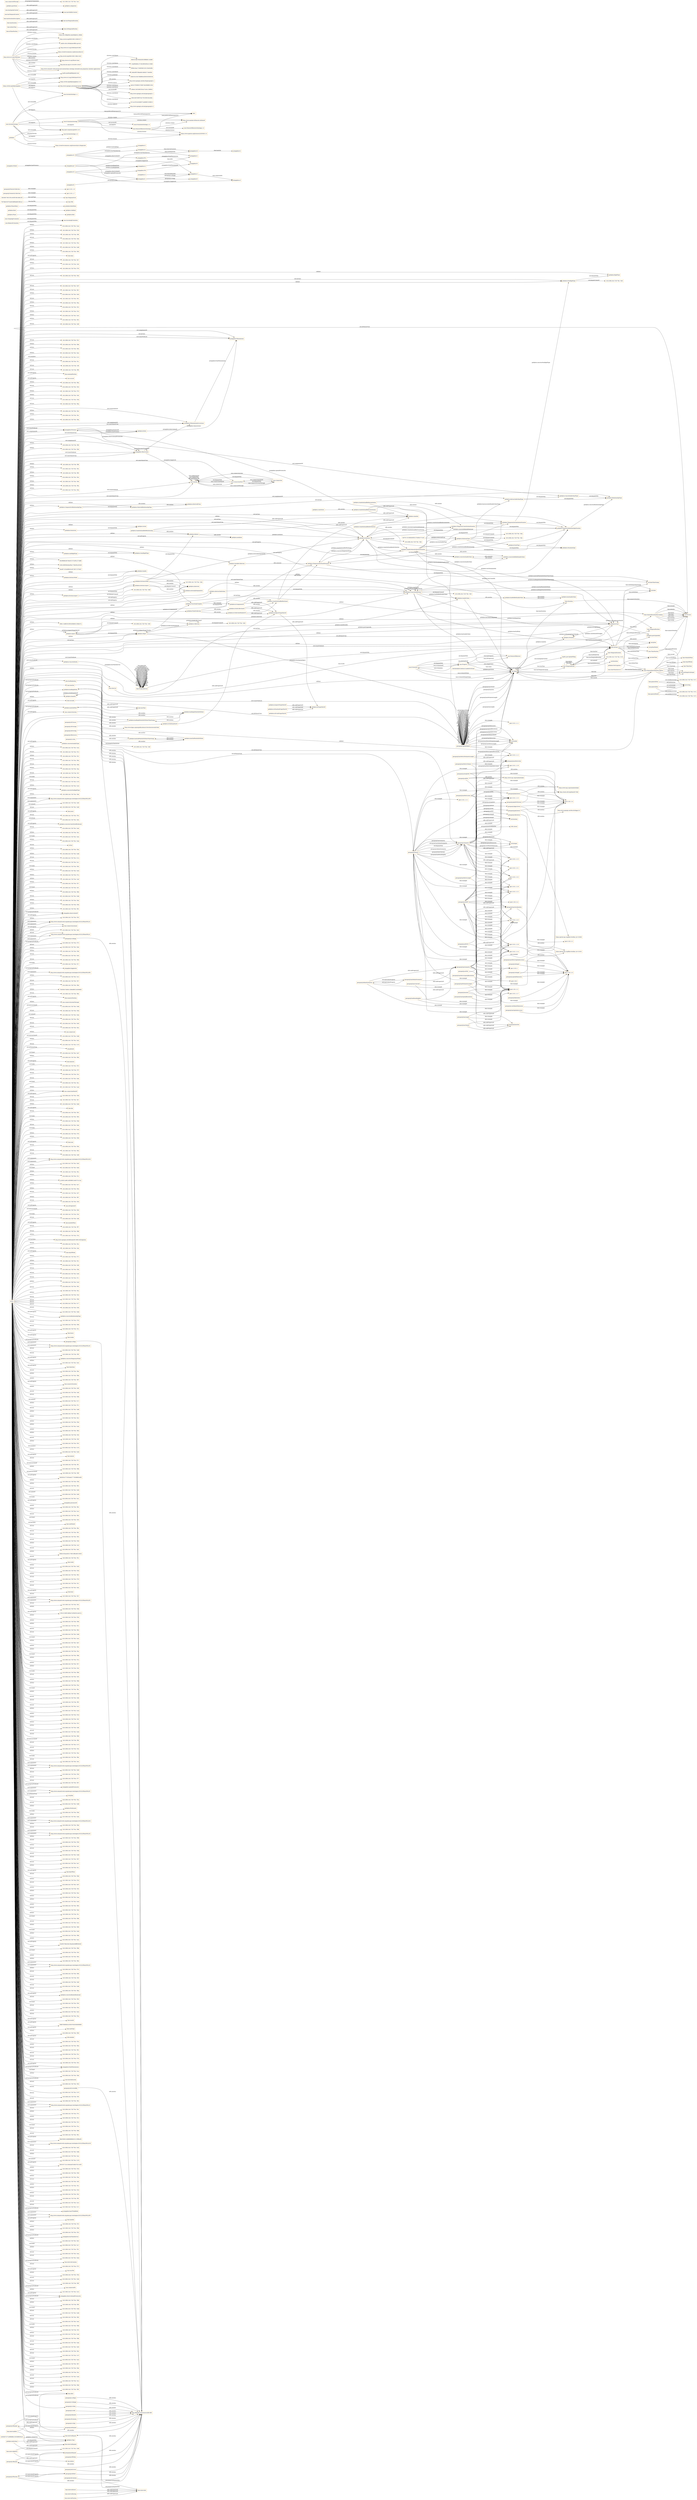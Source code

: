digraph ar2dtool_diagram { 
rankdir=LR;
size="1501"
node [shape = rectangle, color="orange"]; "propaphen:Presence" "-452c29f4:18c172b778e:-7fee" "-452c29f4:18c172b778e:-7fec" "-452c29f4:18c172b778e:-7fda" "propaphen:Phenomenon" "propaphen:PhenomenonOccurrence" "-452c29f4:18c172b778e:-7ff8" "-452c29f4:18c172b778e:-7fe6" "propaphen:Observation" "-452c29f4:18c172b778e:-7ff6" "-452c29f4:18c172b778e:-7fdc" "-452c29f4:18c172b778e:-7ff0" "-452c29f4:18c172b778e:-7fe4" "-452c29f4:18c172b778e:-7fe8" "-452c29f4:18c172b778e:-7ffa" "-452c29f4:18c172b778e:-7fde" "seas:OutgoingEvaluation" "seas:IncomingEvaluation" "seas:ConnectionPoint" "seas:Connection" "seas:System" "gufo@en:Aspect" "gufo@en:IntrinsicAspect" "gufo@en:EndurantType" "gufo@en:Relator" "gufo@en:NonSortal" "gufo@en:FixedCollection" "gufo@en:ComparativeRelationshipType" "time:Instant" "gufo@en:MaterialRelationshipType" "gufo@en:Type" "gufo@en:Object" "gufo@en:Sortal" "gufo@en:Phase" "gufo@en:RigidType" "gufo@en:SubKind" "gufo@en:Quality" "gufo@en:AntiRigidType" "3a97b11b19ddebefb43c79ed6a757aa8" "gufo@en:ConcreteIndividualType" "d0c9fb66cb87d0a922374c9f1a274d96" "429e1d8006eebae0ba1758a59ca345e8" "6aed97182dafdb034c95789721f78487" "gufo@en:NonRigidType" "gufo@en:SemiRigidType" "gufo@en:AbstractIndividual" "gufo@en:Individual" "gufo@en:TemporaryConstitutionSituation" "gufo@en:Quantity" "gufo@en:Endurant" "gufo@en:TemporaryRelationshipSituation" "gufo@en:SituationType" "2eb5de48a9323e63e415a46e920292a8" "gufo@en:PhaseMixin" "gufo@en:QualityValue" "gufo@en:IntrinsicMode" "gufo@en:QualityValueAttributionSituation" "gufo@en:FunctionalComplex" "gufo@en:Situation" "gufo@en:Kind" "gufo@en:RelationshipType" "gufo@en:ExtrinsicAspect" "gufo@en:AbstractIndividualType" "396c114d8f1052f03459b081226be37a" "gufo@en:ExtrinsicMode" "gufo@en:Role" "gufo@en:VariableCollection" "gufo@en:Collection" "gufo@en:ConcreteIndividual" "gufo@en:TemporaryParthoodSituation" "gufo@en:Event" "gufo@en:Participation" "gufo@en:TemporaryInstantiationSituation" "ea3b4d7c371a06bdbbcc3434d6d28ca5" "gufo@en:RoleMixin" "gufo@en:EventType" "time:TimeZone" "time:GeneralDateTimeDescription" "time:DateTimeInterval" "time:TRS" "time:TemporalDuration" "time:Duration" "time:GeneralDurationDescription" "time:ProperInterval" "18d2d9270621f01e04f3f1981d60c3f3" "time:TimePosition" "time:TemporalPosition" "time:Interval" "time:TemporalEntity" "time:MonthOfYear" "7fe7bbe025f75ee820df09a89256b1a2" "time:TemporalUnit" "time:DayOfWeek" "geosparql:SpatialObject" "geosparql:GeometryCollection" "geosparql:Geometry" "geosparql:FeatureCollection" "geosparql:Feature" "seas:Evaluation" "seas:Property" "seas:FeatureOfInterest" ; /*classes style*/
	"geosparql:sfDisjoint" -> "http://dbpedia.org/resource/DE-9IM" [ label = "rdfs:seeAlso" ];
	"geosparql:sfDisjoint" -> "geosparql:ehDisjoint" [ label = "owl:equivalentProperty" ];
	"gufo@en:standsInQualifiedConstitution" -> "gufo@en:TemporaryConstitutionSituation" [ label = "rdfs:seeAlso" ];
	"gufo@en:standsInQualifiedConstitution" -> "gufo@en:standsIn" [ label = "rdfs:subPropertyOf" ];
	"gufo@en:QualityValue" -> "gufo@en:hasReifiedQualityValue" [ label = "rdfs:seeAlso" ];
	"propaphen:t3" -> "propaphen:t1" [ label = "time:after" ];
	"geosparql:asKML" -> "spec11:B.1.2.4" [ label = "skos:example" ];
	"geosparql:asKML" -> "geosparql:hasSerialization" [ label = "rdfs:subPropertyOf" ];
	"geosparql:asKML" -> "https://www.ogc.org/standards/kml" [ label = "rdfs:seeAlso" ];
	"http://www.w3.org/2006/time" -> "http://orcid.org/0000-0002-3884-3420" [ label = "dcterms:creator" ];
	"http://www.w3.org/2006/time" -> "http://www.w3.org/TR/owl-time" [ label = "rdfs:seeAlso" ];
	"http://www.w3.org/2006/time" -> "http://dx.doi.org/10.3233/SW-150187" [ label = "rdfs:seeAlso" ];
	"http://www.w3.org/2006/time" -> "http://www.semantic-web-journal.net/content/time-ontology-extended-non-gregorian-calendar-applications" [ label = "rdfs:seeAlso" ];
	"http://www.w3.org/2006/time" -> "http://www.w3.org/TR/owl-time" [ label = "dcterms:isVersionOf" ];
	"http://www.w3.org/2006/time" -> "http://www.w3.org/2006/time#2016" [ label = "owl:versionIRI" ];
	"http://www.w3.org/2006/time" -> "mailto:panfeng66@gmail.com" [ label = "dcterms:creator" ];
	"http://www.w3.org/2006/time" -> "https://en.wikipedia.org/wiki/Jerry_Hobbs" [ label = "dcterms:creator" ];
	"http://www.w3.org/2006/time" -> "https://orcid.org/0000-0001-8269-8171" [ label = "dcterms:contributor" ];
	"http://www.w3.org/2006/time" -> "mailto:chris.little@metoffice.gov.uk" [ label = "dcterms:contributor" ];
	"http://www.w3.org/2006/time" -> "http://www.w3.org/2006/time#2006" [ label = "owl:priorVersion" ];
	"http://www.w3.org/2006/time" -> "https://creativecommons.org/licenses/by/4.0/" [ label = "dcterms:license" ];
	"time:generalDay" -> "-452c29f4:18c172b778e:-7e74" [ label = "owl:withRestrictions" ];
	"time:generalDay" -> "xsd:string" [ label = "owl:onDatatype" ];
	"time:intervalBefore" -> "time:intervalDisjoint" [ label = "rdfs:subPropertyOf" ];
	"time:intervalBefore" -> "time:before" [ label = "rdfs:subPropertyOf" ];
	"geosparql:hasSpatialResolution" -> "spec11:B.1.2.2" [ label = "skos:example" ];
	"time:inDateTime" -> "time:inTemporalPosition" [ label = "rdfs:subPropertyOf" ];
	"geosparql:asGeoJSON" -> "spec11:B.1.2.4" [ label = "skos:example" ];
	"geosparql:asGeoJSON" -> "geosparql:hasSerialization" [ label = "rdfs:subPropertyOf" ];
	"geosparql:asGeoJSON" -> "https://tools.ietf.org/html/rfc7946" [ label = "rdfs:seeAlso" ];
	"time:intervalFinishes" -> "time:intervalIn" [ label = "rdfs:subPropertyOf" ];
	"geosparql:defaultGeometry" -> "spec11:B.2.1" [ label = "skos:example" ];
	"geosparql:defaultGeometry" -> "geosparql:hasGeometry" [ label = "rdfs:subPropertyOf" ];
	"geosparql:defaultGeometry" -> "spec11:B.1.2.2" [ label = "skos:example" ];
	"geosparql:defaultGeometry" -> "geosparql:hasDefaultGeometry" [ label = "owl:equivalentProperty" ];
	"gufo@en:standsInQualifiedInstantiation" -> "gufo@en:TemporaryInstantiationSituation" [ label = "rdfs:seeAlso" ];
	"gufo@en:standsInQualifiedInstantiation" -> "gufo@en:standsIn" [ label = "rdfs:subPropertyOf" ];
	"geosparql:dggsLiteral" -> "http://www.opengis.net/doc/AS/dggs/2.0" [ label = "rdfs:seeAlso" ];
	"geosparql:dggsLiteral" -> "spec11:B.1.2.4" [ label = "skos:example" ];
	"geosparql:hasMetricPerimeterLength" -> "geosparql:hasMetricSize" [ label = "rdfs:subPropertyOf" ];
	"geosparql:hasMetricPerimeterLength" -> "spec11:B.1.1.1.2" [ label = "skos:example" ];
	"geosparql:hasMetricVolume" -> "spec11:B.1.2.2" [ label = "skos:example" ];
	"geosparql:hasMetricVolume" -> "geosparql:hasMetricSize" [ label = "rdfs:subPropertyOf" ];
	"geosparql:hasMetricVolume" -> "spec11:B.1.1.2.9" [ label = "skos:example" ];
	"time:hasEnd" -> "time:hasTime" [ label = "rdfs:subPropertyOf" ];
	"geosparql:hasMetricSpatialAccuracy" -> "spec11:B.1.2.3" [ label = "skos:example" ];
	"geosparql:SpatialObject" -> "spec11:B.1.1.1.1" [ label = "skos:example" ];
	"geosparql:SpatialObject" -> "spec11:B.1.1.1.2" [ label = "skos:example" ];
	"geosparql:sfCrosses" -> "http://dbpedia.org/resource/DE-9IM" [ label = "rdfs:seeAlso" ];
	"time:hasDurationDescription" -> "time:hasTemporalDuration" [ label = "rdfs:subPropertyOf" ];
	"geosparql:asDGGS" -> "spec11:B.1.2.4" [ label = "skos:example" ];
	"geosparql:asDGGS" -> "geosparql:hasSerialization" [ label = "rdfs:subPropertyOf" ];
	"seas:Evaluation" -> "seas:Property" [ label = "owl:disjointWith" ];
	"seas:Evaluation" -> "seas:FeatureOfInterest" [ label = "owl:disjointWith" ];
	"gufo@en:TemporaryInstantiationSituation" -> "gufo@en:TemporaryRelationshipSituation" [ label = "owl:disjointWith" ];
	"gufo@en:TemporaryInstantiationSituation" -> "gufo@en:TemporaryParthoodSituation" [ label = "owl:disjointWith" ];
	"geosparql:rcc8tpp" -> "http://dbpedia.org/resource/DE-9IM" [ label = "rdfs:seeAlso" ];
	"http://www.opengis.net/ont/geosparql" -> "http://www.opengis.net/doc/IS/geosparql/1.1" [ label = "rdfs:seeAlso" ];
	"http://www.opengis.net/ont/geosparql" -> "a0e3c376369547363b74dc09d9921854" [ label = "dcterms:contributor" ];
	"http://www.opengis.net/ont/geosparql" -> "449a411bf1f49023fca57a34c12d68cb" [ label = "dcterms:contributor" ];
	"http://www.opengis.net/ont/geosparql" -> "http://www.opengis.net/ont/geosparql/1.1" [ label = "owl:versionIRI" ];
	"http://www.opengis.net/ont/geosparql" -> "c58e1efa7b3907eec703165610ece84c" [ label = "dcterms:contributor" ];
	"http://www.opengis.net/ont/geosparql" -> "b21accd23a34ebb972ea9b9921638815" [ label = "dcterms:contributor" ];
	"http://www.opengis.net/ont/geosparql" -> "http://www.opengis.net/ont/geosparql/1.0" [ label = "dcterms:replaces" ];
	"http://www.opengis.net/ont/geosparql" -> "88035236b79dcbd2fe2fdf8d9c1e4d96" [ label = "dcterms:contributor" ];
	"http://www.opengis.net/ont/geosparql" -> "13aaf0d4b8cc37c6428954f5e41228dd" [ label = "dcterms:contributor" ];
	"http://www.opengis.net/ont/geosparql" -> "636fa1b4ac7194959d21b5120ed5ef94" [ label = "dcterms:contributor" ];
	"http://www.opengis.net/ont/geosparql" -> "b4fab5ff37bf6a60816665b77e940f0c" [ label = "dcterms:contributor" ];
	"http://www.opengis.net/ont/geosparql" -> "http://www.opengis.net/doc/IS/geosparql/1.1" [ label = "dcterms:source" ];
	"http://www.opengis.net/ont/geosparql" -> "b4be341e3447db896ced50919039016e" [ label = "dcterms:publisher" ];
	"time:intervalIn" -> "time:intervalEquals" [ label = "owl:propertyDisjointWith" ];
	"time:inTimePosition" -> "time:inTemporalPosition" [ label = "rdfs:subPropertyOf" ];
	"geosparql:sfOverlaps" -> "http://dbpedia.org/resource/DE-9IM" [ label = "rdfs:seeAlso" ];
	"geosparql:ehDisjoint" -> "http://dbpedia.org/resource/DE-9IM" [ label = "rdfs:seeAlso" ];
	"geosparql:ehDisjoint" -> "geosparql:sfDisjoint" [ label = "owl:equivalentProperty" ];
	"geosparql:hasMetricLength" -> "spec11:B.1.2.2" [ label = "skos:example" ];
	"geosparql:hasMetricLength" -> "geosparql:hasMetricSize" [ label = "rdfs:subPropertyOf" ];
	"seas:EvaluationOntology" -> "seas:FeatureOfInterestOntology" [ label = "owl:imports" ];
	"seas:EvaluationOntology" -> "http://www.maxime-lefrancois.info/me#" [ label = "dcterms:creator" ];
	"seas:EvaluationOntology" -> "https://www.apache.org/licenses/LICENSE-2.0" [ label = "dcterms:license" ];
	"seas:EvaluationOntology" -> "seas:" [ label = "vann:preferredNamespaceUri" ];
	"seas:EvaluationOntology" -> "seas:EvaluationOntology-1.0" [ label = "owl:versionIRI" ];
	"propaphen:PO2" -> "propaphen:P1" [ label = "propaphen:fromPhenomenon" ];
	"gufo@en:hasReifiedQualityValue" -> "gufo@en:hasQualityValue" [ label = "rdfs:seeAlso" ];
	"seas:Connection" -> "seas:System" [ label = "owl:disjointWith" ];
	"gufo@en:QualityValueAttributionSituation" -> "gufo@en:TemporaryRelationshipSituation" [ label = "owl:disjointWith" ];
	"gufo@en:QualityValueAttributionSituation" -> "gufo@en:TemporaryInstantiationSituation" [ label = "owl:disjointWith" ];
	"gufo@en:QualityValueAttributionSituation" -> "gufo@en:TemporaryParthoodSituation" [ label = "owl:disjointWith" ];
	"gufo@en:QualityValueAttributionSituation" -> "gufo@en:concernsQualityValue" [ label = "rdfs:seeAlso" ];
	"gufo@en:QualityValueAttributionSituation" -> "gufo@en:concernsReifiedQualityValue" [ label = "rdfs:seeAlso" ];
	"gufo@en:QualityValueAttributionSituation" -> "gufo@en:TemporaryConstitutionSituation" [ label = "owl:disjointWith" ];
	"seas:hasSpatialContext" -> "seas:hasValidityContext" [ label = "rdfs:subPropertyOf" ];
	"geosparql:ehOverlap" -> "http://dbpedia.org/resource/DE-9IM" [ label = "rdfs:seeAlso" ];
	"geosparql:sfIntersects" -> "http://dbpedia.org/resource/DE-9IM" [ label = "rdfs:seeAlso" ];
	"gufo@en:isSubQuantityOf" -> "gufo@en:isObjectProperPartOf" [ label = "rdfs:subPropertyOf" ];
	"geosparql:hasPerimeterLength" -> "spec11:B.1.1.1.2" [ label = "skos:example" ];
	"geosparql:hasPerimeterLength" -> "geosparql:hasSize" [ label = "rdfs:subPropertyOf" ];
	"gufo@en:IntrinsicAspect" -> "gufo@en:inheresIn" [ label = "rdfs:seeAlso" ];
	"gufo@en:IntrinsicAspect" -> "-452c29f4:18c172b778e:-7e84" [ label = "owl:disjointUnionOf" ];
	"geosparql:hasBoundingBox" -> "spec11:B.1.2.2" [ label = "skos:example" ];
	"geosparql:hasBoundingBox" -> "geosparql:hasGeometry" [ label = "rdfs:subPropertyOf" ];
	"geosparql:sfEquals" -> "http://dbpedia.org/resource/DE-9IM" [ label = "rdfs:seeAlso" ];
	"geosparql:sfEquals" -> "geosparql:ehEquals" [ label = "owl:equivalentProperty" ];
	"gufo@en:hasBeginPointInXSDDateTimeStamp" -> "gufo@en:hasBeginPointInXSDDate" [ label = "rdfs:seeAlso" ];
	"gufo@en:hasBeginPointInXSDDateTimeStamp" -> "gufo@en:hasBeginPoint" [ label = "rdfs:seeAlso" ];
	"time:generalYear" -> "-452c29f4:18c172b778e:-7e72" [ label = "owl:withRestrictions" ];
	"time:generalYear" -> "xsd:string" [ label = "owl:onDatatype" ];
	"seas:SystemOntology" -> "http://www.maxime-lefrancois.info/me#" [ label = "dcterms:creator" ];
	"seas:SystemOntology" -> "seas:" [ label = "vann:preferredNamespaceUri" ];
	"seas:SystemOntology" -> "https://www.apache.org/licenses/LICENSE-2.0" [ label = "dcterms:license" ];
	"seas:SystemOntology" -> "seas:SystemOntology-1.0" [ label = "owl:priorVersion" ];
	"seas:SystemOntology" -> "seas:SystemOntology-1.1" [ label = "owl:versionIRI" ];
	"seas:SystemOntology" -> "seas:EvaluationOntology" [ label = "owl:imports" ];
	"seas:SystemOntology" -> "seas:FeatureOfInterestOntology" [ label = "owl:imports" ];
	"seas:SystemOntology" -> "pep:" [ label = "owl:imports" ];
	"gufo@en:constitutes" -> "gufo@en:standsInQualifiedConstitution" [ label = "rdfs:seeAlso" ];
	"geosparql:rcc8ec" -> "http://dbpedia.org/resource/DE-9IM" [ label = "rdfs:seeAlso" ];
	"time:intervalStarts" -> "time:intervalIn" [ label = "rdfs:subPropertyOf" ];
	"gufo@en:Relator" -> "gufo@en:mediates" [ label = "rdfs:seeAlso" ];
	"gufo@en:EventType" -> "gufo@en:SituationType" [ label = "owl:disjointWith" ];
	"gufo@en:Quantity" -> "gufo@en:isSubQuantityOf" [ label = "rdfs:seeAlso" ];
	"gufo@en:TemporaryConstitutionSituation" -> "gufo@en:TemporaryRelationshipSituation" [ label = "owl:disjointWith" ];
	"gufo@en:TemporaryConstitutionSituation" -> "gufo@en:TemporaryInstantiationSituation" [ label = "owl:disjointWith" ];
	"time:intervalDuring" -> "time:intervalIn" [ label = "rdfs:subPropertyOf" ];
	"geosparql:wktLiteral" -> "spec11:B.2.2.2" [ label = "skos:example" ];
	"geosparql:wktLiteral" -> "https://portal.ogc.org/files/?artifact_id=25355" [ label = "rdfs:seeAlso" ];
	"time:ProperInterval" -> "time:Instant" [ label = "owl:disjointWith" ];
	"time:seconds" -> "http://www.bipm.org/en/publications/si-brochure/second.html" [ label = "rdfs:seeAlso" ];
	"geosparql:isEmpty" -> "spec11:B.1.2.3" [ label = "skos:example" ];
	"geosparql:ehCoveredBy" -> "http://dbpedia.org/resource/DE-9IM" [ label = "rdfs:seeAlso" ];
	"gufo@en:partitions" -> "gufo@en:categorizes" [ label = "rdfs:subPropertyOf" ];
	"geosparql:rcc8tppi" -> "http://dbpedia.org/resource/DE-9IM" [ label = "rdfs:seeAlso" ];
	"gufo@en:hasEndPoint" -> "gufo@en:hasEndPointInXSDDateTimeStamp" [ label = "rdfs:seeAlso" ];
	"gufo@en:hasEndPoint" -> "gufo@en:hasEndPointInXSDDate" [ label = "rdfs:seeAlso" ];
	"gufo@en:NonSortal" -> "gufo@en:Sortal" [ label = "owl:disjointWith" ];
	"gufo@en:concernsReifiedQualityValue" -> "gufo@en:concernsQualityValue" [ label = "rdfs:comment" ];
	"gufo@en:Phase" -> "gufo@en:Role" [ label = "owl:disjointWith" ];
	"gufo@en:ComparativeRelationshipType" -> "gufo@en:isDerivedFrom" [ label = "rdfs:seeAlso" ];
	"gufo@en:ComparativeRelationshipType" -> "gufo@en:MaterialRelationshipType" [ label = "owl:disjointWith" ];
	"propaphen:Mickel" -> "propaphen:pr1" [ label = "propaphen:hasPresence" ];
	"gufo@en:isSituationProperPartOf" -> "gufo@en:isProperPartOf" [ label = "rdfs:subPropertyOf" ];
	"gufo@en:hasEndPointInXSDDateTimeStamp" -> "gufo@en:hasEndPointInXSDDate" [ label = "rdfs:seeAlso" ];
	"gufo@en:hasEndPointInXSDDateTimeStamp" -> "gufo@en:hasEndPoint" [ label = "rdfs:seeAlso" ];
	"propaphen:O1" -> "propaphen:PO1" [ label = "propaphen:observationOf" ];
	"propaphen:O1" -> "propaphen:ti1" [ label = "propaphen:hasTimeInterval" ];
	"propaphen:O1" -> "propaphen:s1" [ label = "propaphen:happensIn" ];
	"propaphen:O1" -> "propaphen:t2" [ label = "gufo@en:hasEndPoint" ];
	"seas:ConnectionPoint" -> "seas:Connection" [ label = "owl:disjointWith" ];
	"seas:ConnectionPoint" -> "seas:System" [ label = "owl:disjointWith" ];
	"gufo@en:FunctionalComplex" -> "gufo@en:TemporaryParthoodSituation" [ label = "rdfs:seeAlso" ];
	"gufo@en:FunctionalComplex" -> "gufo@en:isComponentOf" [ label = "rdfs:comment" ];
	"gufo@en:isSubCollectionOf" -> "gufo@en:standsInQualifiedParthood" [ label = "rdfs:seeAlso" ];
	"gufo@en:isSubCollectionOf" -> "gufo@en:isObjectProperPartOf" [ label = "rdfs:subPropertyOf" ];
	"time:generalMonth" -> "-452c29f4:18c172b778e:-7e73" [ label = "owl:withRestrictions" ];
	"time:generalMonth" -> "xsd:string" [ label = "owl:onDatatype" ];
	"geosparql:sfTouches" -> "http://dbpedia.org/resource/DE-9IM" [ label = "rdfs:seeAlso" ];
	"geosparql:sfTouches" -> "geosparql:ehMeet" [ label = "owl:equivalentProperty" ];
	"time:intervalEquals" -> "time:intervalIn" [ label = "owl:propertyDisjointWith" ];
	"geosparql:rcc8ntppi" -> "http://dbpedia.org/resource/DE-9IM" [ label = "rdfs:seeAlso" ];
	"geosparql:hasVolume" -> "spec11:B.1.2.2" [ label = "skos:example" ];
	"geosparql:hasVolume" -> "geosparql:hasSize" [ label = "rdfs:subPropertyOf" ];
	"gufo@en:standsInQualifiedAttribution" -> "gufo@en:QualityValueAttributionSituation" [ label = "rdfs:seeAlso" ];
	"gufo@en:standsInQualifiedAttribution" -> "gufo@en:standsIn" [ label = "rdfs:subPropertyOf" ];
	"gufo@en:isComponentOf" -> "gufo@en:standsInQualifiedParthood" [ label = "rdfs:seeAlso" ];
	"gufo@en:isComponentOf" -> "gufo@en:isObjectProperPartOf" [ label = "rdfs:subPropertyOf" ];
	"gufo@en:Endurant" -> "-452c29f4:18c172b778e:-7e8e" [ label = "owl:disjointUnionOf" ];
	"seas:connectedThrough" -> "-452c29f4:18c172b778e:-7ea1" [ label = "owl:propertyChainAxiom" ];
	"propaphen:s1" -> "propaphen:s3" [ label = "seas:connectedTo" ];
	"gufo@en:Collection" -> "-452c29f4:18c172b778e:-7e93" [ label = "owl:disjointUnionOf" ];
	"geosparql:hasCentroid" -> "geosparql:hasGeometry" [ label = "rdfs:subPropertyOf" ];
	"geosparql:hasCentroid" -> "spec11:B.1.2.2" [ label = "skos:example" ];
	"gufo@en:Event" -> "gufo@en:participatedIn" [ label = "rdfs:seeAlso" ];
	"gufo@en:Aspect" -> "-452c29f4:18c172b778e:-7e95" [ label = "owl:disjointUnionOf" ];
	"gufo@en:Aspect" -> "gufo@en:Object" [ label = "owl:disjointWith" ];
	"seas:hasTemporalContext" -> "seas:hasValidityContext" [ label = "rdfs:subPropertyOf" ];
	"geosparql:coordinateDimension" -> "spec11:B.1.2.3" [ label = "skos:example" ];
	"geosparql:hasGeometry" -> "spec11:B.1.1.2.3" [ label = "skos:example" ];
	"geosparql:hasGeometry" -> "spec11:B.1.1.2.6" [ label = "skos:example" ];
	"geosparql:hasGeometry" -> "spec11:B.1.2.3" [ label = "skos:example" ];
	"geosparql:hasGeometry" -> "spec11:B.1.2.4" [ label = "skos:example" ];
	"geosparql:hasGeometry" -> "spec11:B.1.1.3.2" [ label = "skos:example" ];
	"geosparql:hasGeometry" -> "spec11:B.1.2.2" [ label = "skos:example" ];
	"geosparql:hasGeometry" -> "spec11:B.1.1.2.4" [ label = "skos:example" ];
	"geosparql:hasGeometry" -> "spec11:B.1.1.2.5" [ label = "skos:example" ];
	"geosparql:hasGeometry" -> "spec11:B.1.1.2.8" [ label = "skos:example" ];
	"geosparql:hasGeometry" -> "spec11:B.2" [ label = "skos:example" ];
	"geosparql:hasGeometry" -> "spec11:B.1.1.2.2" [ label = "skos:example" ];
	"geosparql:hasGeometry" -> "spec11:B.1.1.3.3" [ label = "skos:example" ];
	"seas:FeatureOfInterestOntology" -> "http://www.maxime-lefrancois.info/me#" [ label = "dcterms:creator" ];
	"seas:FeatureOfInterestOntology" -> "seas:FeatureOfInterestOntology-1.0" [ label = "owl:versionIRI" ];
	"seas:FeatureOfInterestOntology" -> "seas:" [ label = "vann:preferredNamespaceUri" ];
	"seas:FeatureOfInterestOntology" -> "https://www.apache.org/licenses/LICENSE-2.0" [ label = "dcterms:license" ];
	"geosparql:spatialDimension" -> "spec11:B.1.2.3" [ label = "skos:example" ];
	"geosparql:rcc8dc" -> "http://dbpedia.org/resource/DE-9IM" [ label = "rdfs:seeAlso" ];
	"gufo@en:EndurantType" -> "-452c29f4:18c172b778e:-7e8a" [ label = "owl:disjointUnionOf" ];
	"gufo@en:EndurantType" -> "-452c29f4:18c172b778e:-7e8c" [ label = "owl:disjointUnionOf" ];
	"gufo@en:EndurantType" -> "gufo@en:SituationType" [ label = "owl:disjointWith" ];
	"gufo@en:EndurantType" -> "gufo@en:EventType" [ label = "owl:disjointWith" ];
	"gufo@en:AbstractIndividualType" -> "gufo@en:RelationshipType" [ label = "owl:disjointWith" ];
	"gufo@en:AbstractIndividualType" -> "gufo@en:ConcreteIndividualType" [ label = "owl:disjointWith" ];
	"gufo@en:Individual" -> "-452c29f4:18c172b778e:-7e86" [ label = "owl:disjointUnionOf" ];
	"gufo@en:Individual" -> "gufo@en:Type" [ label = "owl:disjointWith" ];
	"gufo@en:isObjectProperPartOf" -> "gufo@en:isProperPartOf" [ label = "rdfs:subPropertyOf" ];
	"seas:BalanceEvaluation" -> "seas:IncomingEvaluation" [ label = "owl:disjointWith" ];
	"geosparql:hasArea" -> "spec11:B.1.2.2" [ label = "skos:example" ];
	"geosparql:hasArea" -> "geosparql:hasSize" [ label = "rdfs:subPropertyOf" ];
	"geosparql:hasArea" -> "spec11:B.1.1.2.4" [ label = "skos:example" ];
	"gufo@en:" -> "http://purl.org/nemo/gufo#/1.0.0" [ label = "owl:versionIRI" ];
	"gufo@en:" -> "https://creativecommons.org/licenses/by/4.0/legalcode" [ label = "dcterms:license" ];
	"gufo@en:NonRigidType" -> "-452c29f4:18c172b778e:-7e82" [ label = "owl:disjointUnionOf" ];
	"gufo@en:NonRigidType" -> "gufo@en:RigidType" [ label = "owl:disjointWith" ];
	"geosparql:hasLength" -> "spec11:B.1.2.2" [ label = "skos:example" ];
	"geosparql:hasLength" -> "geosparql:hasSize" [ label = "rdfs:subPropertyOf" ];
	"geosparql:hasLength" -> "spec11:B.1.1.2.7" [ label = "skos:example" ];
	"geosparql:hasMetricSpatialResolution" -> "spec11:B.1.2.2" [ label = "skos:example" ];
	"geosparql:hasMetricSpatialResolution" -> "spec11:B.1.1.2.6" [ label = "skos:example" ];
	"gufo@en:isCollectionMemberOf" -> "gufo@en:standsInQualifiedParthood" [ label = "rdfs:seeAlso" ];
	"gufo@en:isCollectionMemberOf" -> "gufo@en:isObjectProperPartOf" [ label = "rdfs:subPropertyOf" ];
	"propaphen:ti1" -> "propaphen:ti2" [ label = "time:intervalContains" ];
	"propaphen:ti1" -> "propaphen:t1" [ label = "time:hasBeginning" ];
	"time:hasDuration" -> "time:hasTemporalDuration" [ label = "rdfs:subPropertyOf" ];
	"gufo@en:MaterialRelationshipType" -> "gufo@en:isDerivedFrom" [ label = "rdfs:seeAlso" ];
	"gufo@en:AbstractIndividual" -> "gufo@en:ConcreteIndividual" [ label = "owl:disjointWith" ];
	"gufo@en:isEventProperPartOf" -> "gufo@en:isProperPartOf" [ label = "rdfs:subPropertyOf" ];
	"gufo@en:TemporaryParthoodSituation" -> "gufo@en:TemporaryRelationshipSituation" [ label = "owl:disjointWith" ];
	"geosparql:hasMetricArea" -> "spec11:B.1.1.2.3" [ label = "skos:example" ];
	"geosparql:hasMetricArea" -> "geosparql:hasMetricSize" [ label = "rdfs:subPropertyOf" ];
	"geosparql:hasMetricArea" -> "spec11:B.1.1.2.9" [ label = "skos:example" ];
	"geosparql:hasMetricArea" -> "spec11:B.1.2.2" [ label = "skos:example" ];
	"geosparql:hasMetricArea" -> "spec11:B.1.1.3.3" [ label = "skos:example" ];
	"gufo@en:standsInQualifiedParthood" -> "gufo@en:TemporaryParthoodSituation" [ label = "rdfs:seeAlso" ];
	"gufo@en:standsInQualifiedParthood" -> "gufo@en:standsIn" [ label = "rdfs:subPropertyOf" ];
	"time:hasBeginning" -> "time:hasTime" [ label = "rdfs:subPropertyOf" ];
	"gufo@en:concernsQualityValue" -> "gufo@en:concernsReifiedQualityValue" [ label = "rdfs:seeAlso" ];
	"geosparql:ehMeet" -> "http://dbpedia.org/resource/DE-9IM" [ label = "rdfs:seeAlso" ];
	"geosparql:ehMeet" -> "geosparql:sfTouches" [ label = "owl:equivalentProperty" ];
	"gufo@en:Participation" -> "gufo@en:participatedIn" [ label = "rdfs:seeAlso" ];
	"geosparql:rcc8eq" -> "http://dbpedia.org/resource/DE-9IM" [ label = "rdfs:seeAlso" ];
	"gufo@en:hasEndPointInXSDDate" -> "gufo@en:hasEndPointInXSDDateTimeStamp" [ label = "rdfs:seeAlso" ];
	"gufo@en:hasEndPointInXSDDate" -> "gufo@en:hasEndPoint" [ label = "rdfs:seeAlso" ];
	"geosparql:ehInside" -> "http://dbpedia.org/resource/DE-9IM" [ label = "rdfs:seeAlso" ];
	"geosparql:dimension" -> "spec11:B.1.2.3" [ label = "skos:example" ];
	"gufo@en:hasQualityValue" -> "gufo@en:hasReifiedQualityValue" [ label = "rdfs:seeAlso" ];
	"geosparql:FeatureCollection" -> "spec11:B.1.1.6" [ label = "skos:example" ];
	"https://w3id.org/def/propaphen" -> "seas:SystemOntology-1.1" [ label = "owl:imports" ];
	"https://w3id.org/def/propaphen" -> "http://www.opengis.net/ont/geosparql" [ label = "owl:imports" ];
	"https://w3id.org/def/propaphen" -> "http://purl.org/nemo/gufo#/1.0.0" [ label = "owl:imports" ];
	"https://w3id.org/def/propaphen" -> "https://w3id.org/def/propaphen/1.0.0" [ label = "owl:versionIRI" ];
	"https://w3id.org/def/propaphen" -> "http://www.w3.org/2006/time#2016" [ label = "owl:imports" ];
	"gufo@en:ExtrinsicMode" -> "gufo@en:inheresIn" [ label = "rdfs:seeAlso" ];
	"gufo@en:ExtrinsicMode" -> "gufo@en:externallyDependsOn" [ label = "rdfs:seeAlso" ];
	"gufo@en:ExtrinsicMode" -> "gufo@en:Relator" [ label = "owl:disjointWith" ];
	"geosparql:sfContains" -> "http://dbpedia.org/resource/DE-9IM" [ label = "rdfs:seeAlso" ];
	"geosparql:asWKT" -> "spec11:B.1.1.2.3" [ label = "skos:example" ];
	"geosparql:asWKT" -> "spec11:B.1.2.2" [ label = "skos:example" ];
	"geosparql:asWKT" -> "geosparql:hasSerialization" [ label = "rdfs:subPropertyOf" ];
	"geosparql:asWKT" -> "spec11:B.1.1.2.2" [ label = "skos:example" ];
	"geosparql:asWKT" -> "spec11:B.1.1.3.3" [ label = "skos:example" ];
	"geosparql:asWKT" -> "spec11:B.1.1.2.8" [ label = "skos:example" ];
	"geosparql:asWKT" -> "spec11:B.1.1.2.5" [ label = "skos:example" ];
	"geosparql:asWKT" -> "spec11:B.1.1.2.4" [ label = "skos:example" ];
	"geosparql:asWKT" -> "spec11:B.1.1.3.2" [ label = "skos:example" ];
	"geosparql:asWKT" -> "spec11:B.1.1.3.1" [ label = "skos:example" ];
	"geosparql:asWKT" -> "spec11:B.1.1.2.6" [ label = "skos:example" ];
	"geosparql:asWKT" -> "spec11:B.2.2.4" [ label = "skos:example" ];
	"geosparql:asWKT" -> "spec11:B.2.1" [ label = "skos:example" ];
	"propaphen:f3" -> "propaphen:f1" [ label = "geosparql:rcc8eq" ];
	"geosparql:rcc8ntpp" -> "http://dbpedia.org/resource/DE-9IM" [ label = "rdfs:seeAlso" ];
	"propaphen:pr1" -> "propaphen:f1" [ label = "propaphen:spatialPresenceIn" ];
	"propaphen:pr1" -> "propaphen:ti2" [ label = "propaphen:hasTimeInterval" ];
	"propaphen:pr1" -> "propaphen:t3" [ label = "gufo@en:hasBeginPoint" ];
	"geosparql:rcc8po" -> "http://dbpedia.org/resource/DE-9IM" [ label = "rdfs:seeAlso" ];
	"geosparql:ehCovers" -> "http://dbpedia.org/resource/DE-9IM" [ label = "rdfs:seeAlso" ];
	"gufo@en:hasBeginPoint" -> "gufo@en:hasBeginPointInXSDDateTimeStamp" [ label = "rdfs:seeAlso" ];
	"gufo@en:hasBeginPoint" -> "gufo@en:hasBeginPointInXSDDate" [ label = "rdfs:seeAlso" ];
	"propaphen:O2" -> "propaphen:PO2" [ label = "propaphen:observationOf" ];
	"propaphen:O2" -> "propaphen:s3" [ label = "propaphen:happensIn" ];
	"propaphen:O2" -> "propaphen:t3" [ label = "gufo@en:hasBeginPoint" ];
	"geosparql:hasDefaultGeometry" -> "geosparql:defaultGeometry" [ label = "owl:equivalentProperty" ];
	"geosparql:hasDefaultGeometry" -> "geosparql:hasGeometry" [ label = "rdfs:subPropertyOf" ];
	"geosparql:hasSerialization" -> "spec11:B.1.2.3" [ label = "skos:example" ];
	"gufo@en:ConcreteIndividualType" -> "gufo@en:RelationshipType" [ label = "owl:disjointWith" ];
	"time:TemporalEntity" -> "-452c29f4:18c172b778e:-7e78" [ label = "owl:unionOf" ];
	"geosparql:geoJSONLiteral" -> "spec11:B.1.2.4" [ label = "skos:example" ];
	"geosparql:geoJSONLiteral" -> "https://tools.ietf.org/html/rfc7946" [ label = "rdfs:seeAlso" ];
	"gufo@en:Kind" -> "gufo@en:SubKind" [ label = "owl:disjointWith" ];
	"geosparql:sfWithin" -> "http://dbpedia.org/resource/DE-9IM" [ label = "rdfs:seeAlso" ];
	"seas:connectsSystem" -> "-452c29f4:18c172b778e:-7e9f" [ label = "owl:propertyChainAxiom" ];
	"geosparql:hasSpatialAccuracy" -> "spec11:B.1.2.3" [ label = "skos:example" ];
	"NULL" -> "gufo@en:concernsQualityType" [ label = "owl:onProperty" ];
	"NULL" -> "time:TemporalPosition" [ label = "rdf:first" ];
	"NULL" -> "-452c29f4:18c172b778e:-7ecb" [ label = "rdf:first" ];
	"NULL" -> "-452c29f4:18c172b778e:-7f13" [ label = "rdf:rest" ];
	"NULL" -> "-452c29f4:18c172b778e:-7fc5" [ label = "rdf:first" ];
	"NULL" -> "geosparql:SpatialObject" [ label = "owl:allValuesFrom" ];
	"NULL" -> "seas:connectsSystem" [ label = "owl:onProperty" ];
	"NULL" -> "-452c29f4:18c172b778e:-7f64" [ label = "rdf:rest" ];
	"NULL" -> "gufo@en:ConcreteIndividual" [ label = "owl:onClass" ];
	"NULL" -> "-452c29f4:18c172b778e:-7f0d" [ label = "rdf:rest" ];
	"NULL" -> "-452c29f4:18c172b778e:-7faa" [ label = "rdf:first" ];
	"NULL" -> "-452c29f4:18c172b778e:-7fcf" [ label = "rdf:rest" ];
	"NULL" -> "-452c29f4:18c172b778e:-7eba" [ label = "swrl:body" ];
	"NULL" -> "-452c29f4:18c172b778e:-7e79" [ label = "rdf:rest" ];
	"NULL" -> "-452c29f4:18c172b778e:-7ec9" [ label = "rdf:first" ];
	"NULL" -> "gufo@en:concernsNonRigidType" [ label = "owl:onProperty" ];
	"NULL" -> "-452c29f4:18c172b778e:-7fa6" [ label = "rdf:first" ];
	"NULL" -> "http://www.semanticweb.org/alencga1/ontologies/2023/2/PhenOWL/OP2" [ label = "swrl:argument1" ];
	"NULL" -> "-452c29f4:18c172b778e:-7e6f" [ label = "owl:unionOf" ];
	"NULL" -> "-452c29f4:18c172b778e:-7ed0" [ label = "rdf:rest" ];
	"NULL" -> "time:years" [ label = "owl:onProperty" ];
	"NULL" -> "-452c29f4:18c172b778e:-7fdc" [ label = "rdf:first" ];
	"NULL" -> "time:GeneralDurationDescription" [ label = "rdf:first" ];
	"NULL" -> "gufo@en:ComparativeRelationshipType" [ label = "rdf:first" ];
	"NULL" -> "-452c29f4:18c172b778e:-7f2e" [ label = "rdf:rest" ];
	"NULL" -> "-452c29f4:18c172b778e:-7e6c" [ label = ":xhtmlhead" ];
	"NULL" -> "gufo@en:concernsConstitutedEndurant" [ label = "owl:onProperty" ];
	"NULL" -> "-452c29f4:18c172b778e:-7ea0" [ label = "rdf:rest" ];
	"NULL" -> "-452c29f4:18c172b778e:-7f4c" [ label = "rdf:first" ];
	"NULL" -> "-452c29f4:18c172b778e:-7eee" [ label = "swrl:body" ];
	"NULL" -> "-452c29f4:18c172b778e:-7eda" [ label = "rdf:first" ];
	"NULL" -> "rdf:nil" [ label = "rdf:rest" ];
	"NULL" -> "-452c29f4:18c172b778e:-7f44" [ label = "rdf:first" ];
	"NULL" -> "-452c29f4:18c172b778e:-7ed8" [ label = "rdf:first" ];
	"NULL" -> "-452c29f4:18c172b778e:-7e7a" [ label = "rdf:rest" ];
	"NULL" -> "-452c29f4:18c172b778e:-7ec1" [ label = "rdf:rest" ];
	"NULL" -> "-452c29f4:18c172b778e:-7fd3" [ label = "swrl:body" ];
	"NULL" -> "-452c29f4:18c172b778e:-7ee0" [ label = "rdf:first" ];
	"NULL" -> "gufo@en:Sortal" [ label = "rdf:first" ];
	"NULL" -> "time:hasBeginning" [ label = "swrl:propertyPredicate" ];
	"NULL" -> "-452c29f4:18c172b778e:-7f7a" [ label = "rdf:first" ];
	"NULL" -> "-452c29f4:18c172b778e:-7eaf" [ label = "rdf:first" ];
	"NULL" -> "gufo@en:inheresIn" [ label = "owl:onProperty" ];
	"NULL" -> "-452c29f4:18c172b778e:-7f27" [ label = "rdf:first" ];
	"NULL" -> "-452c29f4:18c172b778e:-7ef1" [ label = "swrl:head" ];
	"NULL" -> "-452c29f4:18c172b778e:-7f80" [ label = "rdf:first" ];
	"NULL" -> "-452c29f4:18c172b778e:-7e9b" [ label = "rdf:rest" ];
	"NULL" -> "-452c29f4:18c172b778e:-7fa0" [ label = "rdf:first" ];
	"NULL" -> "-452c29f4:18c172b778e:-7f5b" [ label = "rdf:first" ];
	"NULL" -> "gufo@en:RelationshipType" [ label = "owl:onClass" ];
	"NULL" -> "-452c29f4:18c172b778e:-7f61" [ label = "rdf:first" ];
	"NULL" -> "propaphen:observationOf" [ label = "swrl:propertyPredicate" ];
	"NULL" -> "6aed97182dafdb034c95789721f78487" [ label = "rdf:first" ];
	"NULL" -> "-452c29f4:18c172b778e:-7f53" [ label = "rdf:first" ];
	"NULL" -> "http://www.semanticweb.org/alencga1/ontologies/2023/2/PhenOWL/S1" [ label = "swrl:argument1" ];
	"NULL" -> "seas:connectsSystemAt" [ label = "owl:onProperty" ];
	"NULL" -> "-452c29f4:18c172b778e:-7ffa" [ label = "rdf:first" ];
	"NULL" -> "http://www.semanticweb.org/alencga1/ontologies/2023/2/PhenOWL/S1" [ label = "swrl:argument2" ];
	"NULL" -> "-452c29f4:18c172b778e:-7eb2" [ label = "rdf:rest" ];
	"NULL" -> "http://www.semanticweb.org/alencga1/ontologies/2023/2/PhenOWL/t1" [ label = "swrl:argument2" ];
	"NULL" -> "-452c29f4:18c172b778e:-7fec" [ label = "rdf:first" ];
	"NULL" -> "-452c29f4:18c172b778e:-7f73" [ label = "rdf:rest" ];
	"NULL" -> "-452c29f4:18c172b778e:-7ebe" [ label = "rdf:first" ];
	"NULL" -> "-452c29f4:18c172b778e:-7f36" [ label = "rdf:first" ];
	"NULL" -> "gufo@en:AntiRigidType" [ label = "rdf:first" ];
	"NULL" -> "-452c29f4:18c172b778e:-7e92" [ label = "rdf:rest" ];
	"NULL" -> "-452c29f4:18c172b778e:-7f6d" [ label = "rdf:rest" ];
	"NULL" -> "seas:connectsSystemAt" [ label = "rdf:first" ];
	"NULL" -> "-452c29f4:18c172b778e:-7f17" [ label = "swrl:body" ];
	"NULL" -> "propaphen:happensIn" [ label = "swrl:propertyPredicate" ];
	"NULL" -> "http://www.semanticweb.org/alencga1/ontologies/2023/2/PhenOWL/PR1" [ label = "swrl:argument1" ];
	"NULL" -> "-452c29f4:18c172b778e:-7ec2" [ label = "rdf:first" ];
	"NULL" -> "-452c29f4:18c172b778e:-7f37" [ label = "rdf:rest" ];
	"NULL" -> "-452c29f4:18c172b778e:-7f94" [ label = "rdf:rest" ];
	"NULL" -> "time:intervalEquals" [ label = "swrl:propertyPredicate" ];
	"NULL" -> "73405fe474d0d1c2b9ed9822cb5949b5" [ label = "rdf:first" ];
	"NULL" -> "-452c29f4:18c172b778e:-7f8e" [ label = "rdf:rest" ];
	"NULL" -> "time:numericPosition" [ label = "owl:onProperty" ];
	"NULL" -> "seas:connectsSystemThrough" [ label = "rdf:first" ];
	"NULL" -> "-452c29f4:18c172b778e:-7e9d" [ label = "owl:intersectionOf" ];
	"NULL" -> "-452c29f4:18c172b778e:-7f58" [ label = "rdf:rest" ];
	"NULL" -> "-452c29f4:18c172b778e:-7e9a" [ label = "owl:unionOf" ];
	"NULL" -> "-452c29f4:18c172b778e:-7f5e" [ label = "rdf:rest" ];
	"NULL" -> "-452c29f4:18c172b778e:-7e83" [ label = "rdf:rest" ];
	"NULL" -> "-452c29f4:18c172b778e:-7fa3" [ label = "rdf:rest" ];
	"NULL" -> "seas:connectsAt" [ label = "rdf:first" ];
	"NULL" -> "gufo@en:hasEndPoint" [ label = "swrl:propertyPredicate" ];
	"NULL" -> "-452c29f4:18c172b778e:-7e98" [ label = "owl:intersectionOf" ];
	"NULL" -> "-452c29f4:18c172b778e:-7ed1" [ label = "rdf:first" ];
	"NULL" -> "-452c29f4:18c172b778e:-7e7d" [ label = "rdf:rest" ];
	"NULL" -> "xsd:gMonth" [ label = "owl:allValuesFrom" ];
	"NULL" -> "-452c29f4:18c172b778e:-7ed7" [ label = "swrl:head" ];
	"NULL" -> "-452c29f4:18c172b778e:-7fde" [ label = "rdf:first" ];
	"NULL" -> "xsd:decimal" [ label = "owl:allValuesFrom" ];
	"NULL" -> "-452c29f4:18c172b778e:-7fb0" [ label = "rdf:first" ];
	"NULL" -> "time:minutes" [ label = "owl:onProperty" ];
	"NULL" -> "-452c29f4:18c172b778e:-7f32" [ label = "swrl:body" ];
	"NULL" -> "gufo@en:Endurant" [ label = "owl:onClass" ];
	"NULL" -> "-452c29f4:18c172b778e:-7f7f" [ label = "rdf:rest" ];
	"NULL" -> "-452c29f4:18c172b778e:-7fc4" [ label = "rdf:rest" ];
	"NULL" -> "-452c29f4:18c172b778e:-7e9e" [ label = "rdf:rest" ];
	"NULL" -> "-452c29f4:18c172b778e:-7fa1" [ label = "swrl:head" ];
	"NULL" -> "-452c29f4:18c172b778e:-7ea6" [ label = "rdf:first" ];
	"NULL" -> "seas:connectionPointOf" [ label = "owl:onProperty" ];
	"NULL" -> "-452c29f4:18c172b778e:-7f49" [ label = "rdf:rest" ];
	"NULL" -> "propaphen:observationOf" [ label = "owl:onProperty" ];
	"NULL" -> "-452c29f4:18c172b778e:-7fa7" [ label = "rdf:rest" ];
	"NULL" -> "-452c29f4:18c172b778e:-7eb9" [ label = "rdf:first" ];
	"NULL" -> "gufo@en:concernsReifiedQualityValue" [ label = "owl:onProperty" ];
	"NULL" -> "time:ProperInterval" [ label = "swrl:classPredicate" ];
	"NULL" -> "time:day" [ label = "owl:onProperty" ];
	"NULL" -> "-452c29f4:18c172b778e:-7fe5" [ label = "rdf:rest" ];
	"NULL" -> "-452c29f4:18c172b778e:-7f83" [ label = "swrl:body" ];
	"NULL" -> "-452c29f4:18c172b778e:-7f46" [ label = "rdf:first" ];
	"NULL" -> "-452c29f4:18c172b778e:-7e6e" [ label = "rdf:rest" ];
	"NULL" -> "-452c29f4:18c172b778e:-7ead" [ label = "swrl:body" ];
	"NULL" -> "-452c29f4:18c172b778e:-7f78" [ label = "rdf:first" ];
	"NULL" -> "-452c29f4:18c172b778e:-7f06" [ label = "rdf:first" ];
	"NULL" -> "time:year" [ label = "owl:onProperty" ];
	"NULL" -> "-452c29f4:18c172b778e:-7feb" [ label = "rdf:rest" ];
	"NULL" -> "-452c29f4:18c172b778e:-7fb5" [ label = "rdf:rest" ];
	"NULL" -> "gufo@en:concernsQualityValue" [ label = "owl:onProperty" ];
	"NULL" -> "-452c29f4:18c172b778e:-7e8f" [ label = "rdf:rest" ];
	"NULL" -> "http://www.semanticweb.org/alencga1/ontologies/2023/2/PhenOWL/SO2" [ label = "swrl:argument1" ];
	"NULL" -> "-452c29f4:18c172b778e:-7eb5" [ label = "rdf:first" ];
	"NULL" -> "-452c29f4:18c172b778e:-7eb0" [ label = "swrl:head" ];
	"NULL" -> "429e1d8006eebae0ba1758a59ca345e8" [ label = "rdf:first" ];
	"NULL" -> "-452c29f4:18c172b778e:-7f0c" [ label = "rdf:first" ];
	"NULL" -> "http://www.semanticweb.org/alencga1/ontologies/2023/2/PhenOWL/SO2" [ label = "swrl:argument2" ];
	"NULL" -> "-452c29f4:18c172b778e:-7f12" [ label = "rdf:first" ];
	"NULL" -> "a1462fc1a661cdf2889514eb5731c2ac" [ label = "rdf:first" ];
	"NULL" -> "-452c29f4:18c172b778e:-7ee7" [ label = "rdf:first" ];
	"NULL" -> "gufo@en:externallyDependsOn" [ label = "owl:onProperty" ];
	"NULL" -> "-452c29f4:18c172b778e:-7f04" [ label = "rdf:first" ];
	"NULL" -> "-452c29f4:18c172b778e:-7ef7" [ label = "rdf:rest" ];
	"NULL" -> "-452c29f4:18c172b778e:-7f87" [ label = "rdf:first" ];
	"NULL" -> "gufo@en:ConcreteIndividual" [ label = "owl:someValuesFrom" ];
	"NULL" -> "-452c29f4:18c172b778e:-7f20" [ label = "rdf:rest" ];
	"NULL" -> "seas:isPropertyOf" [ label = "owl:onProperty" ];
	"NULL" -> "-452c29f4:18c172b778e:-7fe9" [ label = "owl:intersectionOf" ];
	"NULL" -> "-452c29f4:18c172b778e:-7fc6" [ label = "swrl:body" ];
	"NULL" -> "-452c29f4:18c172b778e:-7efd" [ label = "rdf:rest" ];
	"NULL" -> "time:monthOfYear" [ label = "owl:onProperty" ];
	"NULL" -> "-452c29f4:18c172b778e:-7ff7" [ label = "rdf:rest" ];
	"NULL" -> "-452c29f4:18c172b778e:-7f88" [ label = "rdf:rest" ];
	"NULL" -> "-452c29f4:18c172b778e:-7f1b" [ label = "rdf:first" ];
	"NULL" -> "http://www.opengis.net/def/uom/ISO-8601/0/Gregorian" [ label = "owl:hasValue" ];
	"NULL" -> "-452c29f4:18c172b778e:-7f41" [ label = "rdf:rest" ];
	"NULL" -> "-452c29f4:18c172b778e:-7efa" [ label = "rdf:first" ];
	"NULL" -> "time:dayOfWeek" [ label = "owl:onProperty" ];
	"NULL" -> "-452c29f4:18c172b778e:-7f72" [ label = "rdf:first" ];
	"NULL" -> "-452c29f4:18c172b778e:-7f21" [ label = "rdf:first" ];
	"NULL" -> "-452c29f4:18c172b778e:-7ef6" [ label = "rdf:first" ];
	"NULL" -> "-452c29f4:18c172b778e:-7f3b" [ label = "rdf:rest" ];
	"NULL" -> "time:Instant" [ label = "rdf:first" ];
	"NULL" -> "time:Interval" [ label = "rdf:first" ];
	"NULL" -> "propaphen:Observation" [ label = "swrl:classPredicate" ];
	"NULL" -> "propaphen:Observation" [ label = "owl:someValuesFrom" ];
	"NULL" -> "-452c29f4:18c172b778e:-7ee8" [ label = "rdf:rest" ];
	"NULL" -> "-452c29f4:18c172b778e:-7f11" [ label = "rdf:rest" ];
	"NULL" -> "-452c29f4:18c172b778e:-7ecd" [ label = "rdf:first" ];
	"NULL" -> "-452c29f4:18c172b778e:-7f62" [ label = "rdf:rest" ];
	"NULL" -> "-452c29f4:18c172b778e:-7fac" [ label = "rdf:first" ];
	"NULL" -> "-452c29f4:18c172b778e:-7fcd" [ label = "rdf:rest" ];
	"NULL" -> "-452c29f4:18c172b778e:-7f0b" [ label = "rdf:rest" ];
	"NULL" -> "-452c29f4:18c172b778e:-7e77" [ label = "rdf:rest" ];
	"NULL" -> "-452c29f4:18c172b778e:-7f39" [ label = "rdf:rest" ];
	"NULL" -> "-452c29f4:18c172b778e:-7eb8" [ label = "rdf:rest" ];
	"NULL" -> "gufo@en:concernsRelationshipType" [ label = "owl:onProperty" ];
	"NULL" -> "propaphen:PhenomenonOccurrence" [ label = "owl:complementOf" ];
	"NULL" -> "-452c29f4:18c172b778e:-7f79" [ label = "rdf:rest" ];
	"NULL" -> "-452c29f4:18c172b778e:-7f09" [ label = "rdf:rest" ];
	"NULL" -> "-452c29f4:18c172b778e:-7f2c" [ label = "rdf:rest" ];
	"NULL" -> "time:hours" [ label = "owl:onProperty" ];
	"NULL" -> "time:weeks" [ label = "owl:onProperty" ];
	"NULL" -> "http://www.semanticweb.org/alencga1/ontologies/2023/2/PhenOWL/O1" [ label = "swrl:argument1" ];
	"NULL" -> "-452c29f4:18c172b778e:-7ed9" [ label = "rdf:rest" ];
	"NULL" -> "http://www.semanticweb.org/alencga1/ontologies/2023/2/PhenOWL/O1" [ label = "swrl:argument2" ];
	"NULL" -> "-452c29f4:18c172b778e:-7f0f" [ label = "rdf:rest" ];
	"NULL" -> "gufo@en:concernsTemporaryWhole" [ label = "owl:onProperty" ];
	"NULL" -> "-452c29f4:18c172b778e:-7edc" [ label = "rdf:first" ];
	"NULL" -> "time:timeZone" [ label = "owl:onProperty" ];
	"NULL" -> "seas:connectionPointOf" [ label = "rdf:first" ];
	"NULL" -> "gufo@en:Event" [ label = "rdf:first" ];
	"NULL" -> "-452c29f4:18c172b778e:-7fbe" [ label = "rdf:rest" ];
	"NULL" -> "-452c29f4:18c172b778e:-7fbb" [ label = "rdf:first" ];
	"NULL" -> "-452c29f4:18c172b778e:-7f97" [ label = "rdf:first" ];
	"NULL" -> "time:numericDuration" [ label = "owl:onProperty" ];
	"NULL" -> "-452c29f4:18c172b778e:-7ef0" [ label = "rdf:first" ];
	"NULL" -> "-452c29f4:18c172b778e:-7edf" [ label = "rdf:rest" ];
	"NULL" -> "-452c29f4:18c172b778e:-7fd9" [ label = "rdf:rest" ];
	"NULL" -> "-452c29f4:18c172b778e:-7e71" [ label = "owl:unionOf" ];
	"NULL" -> "-452c29f4:18c172b778e:-7f7c" [ label = "rdf:first" ];
	"NULL" -> "-452c29f4:18c172b778e:-7e89" [ label = "rdf:rest" ];
	"NULL" -> "-452c29f4:18c172b778e:-7f82" [ label = "rdf:first" ];
	"NULL" -> "-452c29f4:18c172b778e:-7fa2" [ label = "rdf:first" ];
	"NULL" -> "-452c29f4:18c172b778e:-7f5d" [ label = "rdf:first" ];
	"NULL" -> "seas:System" [ label = "owl:someValuesFrom" ];
	"NULL" -> "-452c29f4:18c172b778e:-7eeb" [ label = "rdf:first" ];
	"NULL" -> "-452c29f4:18c172b778e:-7f63" [ label = "rdf:first" ];
	"NULL" -> "-452c29f4:18c172b778e:-7f4f" [ label = "rdf:first" ];
	"NULL" -> "time:hasEnd" [ label = "swrl:propertyPredicate" ];
	"NULL" -> "-452c29f4:18c172b778e:-7faf" [ label = "rdf:rest" ];
	"NULL" -> "-452c29f4:18c172b778e:-7f55" [ label = "rdf:first" ];
	"NULL" -> "-452c29f4:18c172b778e:-7e7b" [ label = "owl:members" ];
	"NULL" -> "-452c29f4:18c172b778e:-7ee9" [ label = "rdf:first" ];
	"NULL" -> "time:minute" [ label = "owl:onProperty" ];
	"NULL" -> "gufo@en:Entity" [ label = "owl:someValuesFrom" ];
	"NULL" -> "-452c29f4:18c172b778e:-7fee" [ label = "rdf:first" ];
	"NULL" -> "propaphen:PhenomenonOccurrence" [ label = "owl:someValuesFrom" ];
	"NULL" -> "-452c29f4:18c172b778e:-7f71" [ label = "rdf:rest" ];
	"NULL" -> "-452c29f4:18c172b778e:-7ff1" [ label = "owl:intersectionOf" ];
	"NULL" -> "-452c29f4:18c172b778e:-7f8b" [ label = "rdf:first" ];
	"NULL" -> "-452c29f4:18c172b778e:-7fdf" [ label = "owl:intersectionOf" ];
	"NULL" -> "40d283c4775503aeb2777626f682e493" [ label = "owl:onProperty" ];
	"NULL" -> "-452c29f4:18c172b778e:-7f38" [ label = "rdf:first" ];
	"NULL" -> "gufo@en:Type" [ label = "rdf:first" ];
	"NULL" -> "-452c29f4:18c172b778e:-7f91" [ label = "rdf:first" ];
	"NULL" -> "-452c29f4:18c172b778e:-7e90" [ label = "rdf:rest" ];
	"NULL" -> "-452c29f4:18c172b778e:-7e80" [ label = "owl:unionOf" ];
	"NULL" -> "-452c29f4:18c172b778e:-7ee1" [ label = "swrl:body" ];
	"NULL" -> "propaphen:presenceOf" [ label = "owl:onProperty" ];
	"NULL" -> "propaphen:Presence" [ label = "owl:complementOf" ];
	"NULL" -> "-452c29f4:18c172b778e:-7f6c" [ label = "rdf:first" ];
	"NULL" -> "-452c29f4:18c172b778e:-7ec4" [ label = "rdf:first" ];
	"NULL" -> "-452c29f4:18c172b778e:-7f92" [ label = "rdf:rest" ];
	"NULL" -> "-452c29f4:18c172b778e:-7f35" [ label = "swrl:head" ];
	"NULL" -> "time:unitMonth" [ label = "owl:hasValue" ];
	"NULL" -> "-452c29f4:18c172b778e:-7f8c" [ label = "rdf:rest" ];
	"NULL" -> "-452c29f4:18c172b778e:-7fd1" [ label = "rdf:rest" ];
	"NULL" -> "-452c29f4:18c172b778e:-7f05" [ label = "rdf:rest" ];
	"NULL" -> "time:Instant" [ label = "swrl:classPredicate" ];
	"NULL" -> "-452c29f4:18c172b778e:-7f56" [ label = "rdf:rest" ];
	"NULL" -> "gufo@en:EndurantType" [ label = "owl:onClass" ];
	"NULL" -> "seas:System" [ label = "swrl:classPredicate" ];
	"NULL" -> "-452c29f4:18c172b778e:-7ecf" [ label = "rdf:first" ];
	"NULL" -> "-452c29f4:18c172b778e:-7e81" [ label = "rdf:rest" ];
	"NULL" -> "gufo@en:IntrinsicAspect" [ label = "rdf:first" ];
	"NULL" -> "694b1503aa3b351760518fbcd6219504" [ label = "rdf:first" ];
	"NULL" -> "-452c29f4:18c172b778e:-7f5c" [ label = "rdf:rest" ];
	"NULL" -> "time:week" [ label = "owl:onProperty" ];
	"NULL" -> "-452c29f4:18c172b778e:-7ed3" [ label = "rdf:first" ];
	"NULL" -> "-452c29f4:18c172b778e:-7f26" [ label = "rdf:rest" ];
	"NULL" -> "-452c29f4:18c172b778e:-7fb2" [ label = "rdf:first" ];
	"NULL" -> "-452c29f4:18c172b778e:-7f7d" [ label = "rdf:rest" ];
	"NULL" -> "-452c29f4:18c172b778e:-7fe4" [ label = "rdf:first" ];
	"NULL" -> "-452c29f4:18c172b778e:-7fc2" [ label = "rdf:rest" ];
	"NULL" -> "geosparql:SpatialObject" [ label = "swrl:classPredicate" ];
	"NULL" -> "-452c29f4:18c172b778e:-7e9c" [ label = "rdf:rest" ];
	"NULL" -> "time:hour" [ label = "owl:onProperty" ];
	"NULL" -> "-452c29f4:18c172b778e:-7f47" [ label = "rdf:rest" ];
	"NULL" -> "http://www.semanticweb.org/alencga1/ontologies/2023/2/PhenOWL/PI1" [ label = "swrl:argument1" ];
	"NULL" -> "gufo@en:ConcreteEntity" [ label = "swrl:classPredicate" ];
	"NULL" -> "-452c29f4:18c172b778e:-7fe3" [ label = "rdf:rest" ];
	"NULL" -> "-452c29f4:18c172b778e:-7f48" [ label = "rdf:first" ];
	"NULL" -> "11fec2c249014b64a7a264d241a4e21e" [ label = "owl:onProperty" ];
	"NULL" -> "gufo@en:Endurant" [ label = "owl:someValuesFrom" ];
	"NULL" -> "-452c29f4:18c172b778e:-7f2b" [ label = "rdf:first" ];
	"NULL" -> "-452c29f4:18c172b778e:-7f08" [ label = "rdf:first" ];
	"NULL" -> "gufo@en:Aspect" [ label = "rdf:first" ];
	"NULL" -> "-452c29f4:18c172b778e:-7f31" [ label = "rdf:first" ];
	"NULL" -> "-452c29f4:18c172b778e:-7fb3" [ label = "rdf:rest" ];
	"NULL" -> "gufo@en:MaterialRelationshipType" [ label = "rdf:first" ];
	"NULL" -> "-452c29f4:18c172b778e:-7e8d" [ label = "rdf:rest" ];
	"NULL" -> "-452c29f4:18c172b778e:-7ee4" [ label = "swrl:head" ];
	"NULL" -> "-452c29f4:18c172b778e:-7eb7" [ label = "rdf:first" ];
	"NULL" -> "-452c29f4:18c172b778e:-7f0e" [ label = "rdf:first" ];
	"NULL" -> "-452c29f4:18c172b778e:-7fca" [ label = "rdf:first" ];
	"NULL" -> "-452c29f4:18c172b778e:-7f6b" [ label = "swrl:head" ];
	"NULL" -> "-452c29f4:18c172b778e:-7f14" [ label = "rdf:first" ];
	"NULL" -> "geosparql:rcc8tpp" [ label = "swrl:propertyPredicate" ];
	"NULL" -> "-452c29f4:18c172b778e:-7f57" [ label = "rdf:first" ];
	"NULL" -> "-452c29f4:18c172b778e:-7fc8" [ label = "rdf:first" ];
	"NULL" -> "-452c29f4:18c172b778e:-7fb9" [ label = "swrl:body" ];
	"NULL" -> "-452c29f4:18c172b778e:-7ef5" [ label = "rdf:rest" ];
	"NULL" -> "geosparql:Geometry" [ label = "owl:allValuesFrom" ];
	"NULL" -> "http://www.semanticweb.org/alencga1/ontologies/2023/2/PhenOWL/t1" [ label = "swrl:argument1" ];
	"NULL" -> "-452c29f4:18c172b778e:-7f89" [ label = "rdf:first" ];
	"NULL" -> "-452c29f4:18c172b778e:-7f3a" [ label = "rdf:first" ];
	"NULL" -> "-452c29f4:18c172b778e:-7fbc" [ label = "swrl:head" ];
	"NULL" -> "gufo@en:SemiRigidType" [ label = "rdf:first" ];
	"NULL" -> "-452c29f4:18c172b778e:-7f40" [ label = "rdf:first" ];
	"NULL" -> "-452c29f4:18c172b778e:-7efb" [ label = "rdf:rest" ];
	"NULL" -> "-452c29f4:18c172b778e:-7ff5" [ label = "rdf:rest" ];
	"NULL" -> "propaphen:Observation" [ label = "owl:complementOf" ];
	"NULL" -> "-452c29f4:18c172b778e:-7ec5" [ label = "rdf:rest" ];
	"NULL" -> "-452c29f4:18c172b778e:-7ec6" [ label = "rdf:first" ];
	"NULL" -> "-452c29f4:18c172b778e:-7f1d" [ label = "rdf:first" ];
	"NULL" -> "-452c29f4:18c172b778e:-7efc" [ label = "rdf:first" ];
	"NULL" -> "-452c29f4:18c172b778e:-7f23" [ label = "rdf:first" ];
	"NULL" -> "-452c29f4:18c172b778e:-7ef8" [ label = "rdf:first" ];
	"NULL" -> "gufo@en:NonRigidType" [ label = "owl:onClass" ];
	"NULL" -> "-452c29f4:18c172b778e:-7ee6" [ label = "rdf:rest" ];
	"NULL" -> "time:Duration" [ label = "rdf:first" ];
	"NULL" -> "gufo@en:Object" [ label = "owl:onClass" ];
	"NULL" -> "-452c29f4:18c172b778e:-7f60" [ label = "rdf:rest" ];
	"NULL" -> "-452c29f4:18c172b778e:-7ffb" [ label = "owl:intersectionOf" ];
	"NULL" -> "-452c29f4:18c172b778e:-7e75" [ label = "rdf:rest" ];
	"NULL" -> "-452c29f4:18c172b778e:-7fcb" [ label = "rdf:rest" ];
	"NULL" -> "-452c29f4:18c172b778e:-7fae" [ label = "rdf:first" ];
	"NULL" -> "-452c29f4:18c172b778e:-7f9e" [ label = "swrl:body" ];
	"NULL" -> "-452c29f4:18c172b778e:-7eec" [ label = "rdf:rest" ];
	"NULL" -> "http://www.semanticweb.org/alencga1/ontologies/2023/2/PhenOWL/PI2" [ label = "swrl:argument2" ];
	"NULL" -> "-452c29f4:18c172b778e:-7eb6" [ label = "rdf:rest" ];
	"NULL" -> "gufo@en:NonRigidType" [ label = "rdf:first" ];
	"NULL" -> "geosparql:rcc8ntpp" [ label = "swrl:propertyPredicate" ];
	"NULL" -> "-452c29f4:18c172b778e:-7f30" [ label = "rdf:rest" ];
	"NULL" -> "-452c29f4:18c172b778e:-7f77" [ label = "rdf:rest" ];
	"NULL" -> "-452c29f4:18c172b778e:-7f07" [ label = "rdf:rest" ];
	"NULL" -> "propaphen:spatialPresenceIn" [ label = "swrl:propertyPredicate" ];
	"NULL" -> "http://www.semanticweb.org/alencga1/ontologies/2023/2/PhenOWL/P1" [ label = "swrl:argument2" ];
	"NULL" -> "xsd:gDay" [ label = "owl:allValuesFrom" ];
	"NULL" -> "-452c29f4:18c172b778e:-7f2a" [ label = "rdf:rest" ];
	"NULL" -> "-452c29f4:18c172b778e:-7e96" [ label = "rdf:rest" ];
	"NULL" -> "gufo@en:Perdurants" [ label = "rdf:first" ];
	"NULL" -> "-452c29f4:18c172b778e:-7fe6" [ label = "rdf:first" ];
	"NULL" -> "-452c29f4:18c172b778e:-7f4d" [ label = "swrl:body" ];
	"NULL" -> "-452c29f4:18c172b778e:-7ede" [ label = "rdf:first" ];
	"NULL" -> "http://www.semanticweb.org/alencga1/ontologies/2023/2/PhenOWL/SO1" [ label = "swrl:argument2" ];
	"NULL" -> "-452c29f4:18c172b778e:-7fbd" [ label = "rdf:first" ];
	"NULL" -> "-452c29f4:18c172b778e:-7f98" [ label = "rdf:rest" ];
	"NULL" -> "http://www.semanticweb.org/alencga1/ontologies/2023/2/PhenOWL/O2" [ label = "swrl:argument2" ];
	"NULL" -> "-452c29f4:18c172b778e:-7f99" [ label = "rdf:first" ];
	"NULL" -> "gufo@en:VariableCollection" [ label = "rdf:first" ];
	"NULL" -> "gufo@en:Quality" [ label = "rdf:first" ];
	"NULL" -> "-452c29f4:18c172b778e:-7f28" [ label = "rdf:rest" ];
	"NULL" -> "-452c29f4:18c172b778e:-7ef2" [ label = "rdf:first" ];
	"NULL" -> "-452c29f4:18c172b778e:-7f4b" [ label = "rdf:rest" ];
	"NULL" -> "-452c29f4:18c172b778e:-7edd" [ label = "rdf:rest" ];
	"NULL" -> "gufo@en:NonSortal" [ label = "rdf:first" ];
	"NULL" -> "-452c29f4:18c172b778e:-7fd7" [ label = "rdf:rest" ];
	"NULL" -> "-452c29f4:18c172b778e:-7ea7" [ label = "rdf:rest" ];
	"NULL" -> "-452c29f4:18c172b778e:-7fc1" [ label = "rdf:first" ];
	"NULL" -> "time:dayOfYear" [ label = "owl:onProperty" ];
	"NULL" -> "gufo@en:AbstractIndividualType" [ label = "owl:complementOf" ];
	"NULL" -> "-452c29f4:18c172b778e:-7fdd" [ label = "rdf:rest" ];
	"NULL" -> "-452c29f4:18c172b778e:-7f2d" [ label = "rdf:first" ];
	"NULL" -> "geosparql:rcc8eq" [ label = "swrl:propertyPredicate" ];
	"NULL" -> "http://www.semanticweb.org/alencga1/ontologies/2023/2/PhenOWL/OP2" [ label = "swrl:argument2" ];
	"NULL" -> "-452c29f4:18c172b778e:-7e87" [ label = "rdf:rest" ];
	"NULL" -> "-452c29f4:18c172b778e:-7f5f" [ label = "rdf:first" ];
	"NULL" -> "-452c29f4:18c172b778e:-7fa4" [ label = "rdf:first" ];
	"NULL" -> "-452c29f4:18c172b778e:-7eaa" [ label = "rdf:first" ];
	"NULL" -> "-452c29f4:18c172b778e:-7eed" [ label = "rdf:first" ];
	"NULL" -> "-452c29f4:18c172b778e:-7f65" [ label = "rdf:first" ];
	"NULL" -> "gufo@en:Situation" [ label = "rdf:first" ];
	"NULL" -> "-452c29f4:18c172b778e:-7fad" [ label = "rdf:rest" ];
	"NULL" -> "-452c29f4:18c172b778e:-7fcc" [ label = "rdf:first" ];
	"NULL" -> "-452c29f4:18c172b778e:-7f86" [ label = "swrl:head" ];
	"NULL" -> "-452c29f4:18c172b778e:-7ece" [ label = "rdf:rest" ];
	"NULL" -> "-452c29f4:18c172b778e:-7fd0" [ label = "rdf:first" ];
	"NULL" -> "-452c29f4:18c172b778e:-7ed4" [ label = "swrl:body" ];
	"NULL" -> "-452c29f4:18c172b778e:-7f9b" [ label = "rdf:first" ];
	"NULL" -> "http://www.semanticweb.org/alencga1/ontologies/2023/2/PhenOWL/PI1" [ label = "swrl:argument2" ];
	"NULL" -> "396c114d8f1052f03459b081226be37a" [ label = "rdf:first" ];
	"NULL" -> "-452c29f4:18c172b778e:-7ea2" [ label = "rdf:first" ];
	"NULL" -> "b5ef33708e33dc26ead4e496ff0363d3" [ label = "owl:onProperty" ];
	"NULL" -> "-452c29f4:18c172b778e:-7f8d" [ label = "rdf:first" ];
	"NULL" -> "gufo@en:AbstractIndividual" [ label = "rdf:first" ];
	"NULL" -> "-452c29f4:18c172b778e:-7fc9" [ label = "swrl:head" ];
	"NULL" -> "gufo@en:RigidType" [ label = "rdf:first" ];
	"NULL" -> "-452c29f4:18c172b778e:-7f93" [ label = "rdf:first" ];
	"NULL" -> "-452c29f4:18c172b778e:-7f6e" [ label = "rdf:first" ];
	"NULL" -> "http://www.semanticweb.org/alencga1/ontologies/2023/2/PhenOWL/S2" [ label = "swrl:argument2" ];
	"NULL" -> "-452c29f4:18c172b778e:-7f74" [ label = "rdf:first" ];
	"NULL" -> "-452c29f4:18c172b778e:-7f90" [ label = "rdf:rest" ];
	"NULL" -> "gufo@en:ExtrinsicAspect" [ label = "rdf:first" ];
	"NULL" -> "-452c29f4:18c172b778e:-7fef" [ label = "rdf:rest" ];
	"NULL" -> "-452c29f4:18c172b778e:-7ebf" [ label = "rdf:rest" ];
	"NULL" -> "-452c29f4:18c172b778e:-7e99" [ label = "rdf:rest" ];
	"NULL" -> "-452c29f4:18c172b778e:-7f8a" [ label = "rdf:rest" ];
	"NULL" -> "gufo@en:concernsRelatedEndurant" [ label = "owl:onProperty" ];
	"NULL" -> "-452c29f4:18c172b778e:-7f03" [ label = "rdf:rest" ];
	"NULL" -> "-452c29f4:18c172b778e:-7f50" [ label = "swrl:head" ];
	"NULL" -> "-452c29f4:18c172b778e:-7f54" [ label = "rdf:rest" ];
	"NULL" -> "-452c29f4:18c172b778e:-7ee3" [ label = "rdf:first" ];
	"NULL" -> "-452c29f4:18c172b778e:-7f5a" [ label = "rdf:rest" ];
	"NULL" -> "propaphen:Phenomenon" [ label = "owl:complementOf" ];
	"NULL" -> "time:month" [ label = "owl:onProperty" ];
	"NULL" -> "36db794984fc4c305b79345049408d95" [ label = "owl:onProperty" ];
	"NULL" -> "time:unitType" [ label = "owl:onProperty" ];
	"NULL" -> "-452c29f4:18c172b778e:-7f00" [ label = "rdf:first" ];
	"NULL" -> "gufo@en:ExtrinsicMode" [ label = "rdf:first" ];
	"NULL" -> "rdfs:member" [ label = "owl:onProperty" ];
	"NULL" -> "-452c29f4:18c172b778e:-7f24" [ label = "rdf:rest" ];
	"NULL" -> "-452c29f4:18c172b778e:-7fb4" [ label = "rdf:first" ];
	"NULL" -> "-452c29f4:18c172b778e:-7f81" [ label = "rdf:rest" ];
	"NULL" -> "-452c29f4:18c172b778e:-7f1e" [ label = "rdf:rest" ];
	"NULL" -> "-452c29f4:18c172b778e:-7f7b" [ label = "rdf:rest" ];
	"NULL" -> "-452c29f4:18c172b778e:-7fc0" [ label = "rdf:rest" ];
	"NULL" -> "propaphen:fromPhenomenon" [ label = "swrl:propertyPredicate" ];
	"NULL" -> "gufo@en:Endurant" [ label = "rdf:first" ];
	"NULL" -> "-452c29f4:18c172b778e:-7eca" [ label = "swrl:head" ];
	"NULL" -> "geosparql:Feature" [ label = "owl:allValuesFrom" ];
	"NULL" -> "-452c29f4:18c172b778e:-7fa8" [ label = "rdf:first" ];
	"NULL" -> "seas:hasSubSystem" [ label = "swrl:propertyPredicate" ];
	"NULL" -> "-452c29f4:18c172b778e:-7f45" [ label = "rdf:rest" ];
	"NULL" -> "xsd:gYear" [ label = "owl:allValuesFrom" ];
	"NULL" -> "-452c29f4:18c172b778e:-7e70" [ label = "rdf:rest" ];
	"NULL" -> "-452c29f4:18c172b778e:-7f3f" [ label = "rdf:rest" ];
	"NULL" -> "-452c29f4:18c172b778e:-7f9c" [ label = "rdf:rest" ];
	"NULL" -> "propaphen:Phenomenon" [ label = "owl:onClass" ];
	"NULL" -> "http://www.semanticweb.org/alencga1/ontologies/2023/2/PhenOWL/t2" [ label = "swrl:argument1" ];
	"NULL" -> "-452c29f4:18c172b778e:-7fe1" [ label = "rdf:rest" ];
	"NULL" -> "http://www.semanticweb.org/alencga1/ontologies/2023/2/PhenOWL/t2" [ label = "swrl:argument2" ];
	"NULL" -> "-452c29f4:18c172b778e:-7f7e" [ label = "rdf:first" ];
	"NULL" -> "-452c29f4:18c172b778e:-7fc3" [ label = "rdf:first" ];
	"NULL" -> "-452c29f4:18c172b778e:-7f15" [ label = "rdf:rest" ];
	"NULL" -> "-452c29f4:18c172b778e:-7f1a" [ label = "swrl:head" ];
	"NULL" -> "-452c29f4:18c172b778e:-7f66" [ label = "rdf:rest" ];
	"NULL" -> "propaphen:Phenomenon" [ label = "swrl:classPredicate" ];
	"NULL" -> "d0c9fb66cb87d0a922374c9f1a274d96" [ label = "rdf:first" ];
	"NULL" -> "-452c29f4:18c172b778e:-7fb1" [ label = "rdf:rest" ];
	"NULL" -> "8da55d8c5c4bdb0b69d432c219f9ac95" [ label = "owl:onProperty" ];
	"NULL" -> "http://www.semanticweb.org/alencga1/ontologies/2023/2/PhenOWL/GCE" [ label = "swrl:argument1" ];
	"NULL" -> "-452c29f4:18c172b778e:-7ed2" [ label = "rdf:rest" ];
	"NULL" -> "-452c29f4:18c172b778e:-7e8b" [ label = "rdf:rest" ];
	"NULL" -> "-452c29f4:18c172b778e:-7fda" [ label = "rdf:first" ];
	"NULL" -> "-452c29f4:18c172b778e:-7eac" [ label = "rdf:first" ];
	"NULL" -> "-452c29f4:18c172b778e:-7e76" [ label = "owl:unionOf" ];
	"NULL" -> "eb6163713a1448eabaf246de7b51a593" [ label = "owl:onProperty" ];
	"NULL" -> "gufo@en:hasBeginPoint" [ label = "swrl:propertyPredicate" ];
	"NULL" -> "-452c29f4:18c172b778e:-7f16" [ label = "rdf:first" ];
	"NULL" -> "gufo@en:QualityValue" [ label = "owl:onClass" ];
	"NULL" -> "-452c29f4:18c172b778e:-7f59" [ label = "rdf:first" ];
	"NULL" -> "-452c29f4:18c172b778e:-7f4a" [ label = "rdf:first" ];
	"NULL" -> "-452c29f4:18c172b778e:-7ef3" [ label = "rdf:rest" ];
	"NULL" -> "-452c29f4:18c172b778e:-7f3c" [ label = "rdf:first" ];
	"NULL" -> "-452c29f4:18c172b778e:-7f19" [ label = "rdf:first" ];
	"NULL" -> "-452c29f4:18c172b778e:-7f42" [ label = "rdf:first" ];
	"NULL" -> "-452c29f4:18c172b778e:-7ff3" [ label = "rdf:rest" ];
	"NULL" -> "-452c29f4:18c172b778e:-7ec3" [ label = "rdf:rest" ];
	"NULL" -> "-452c29f4:18c172b778e:-7e7c" [ label = "rdf:rest" ];
	"NULL" -> "-452c29f4:18c172b778e:-7ff6" [ label = "rdf:first" ];
	"NULL" -> "propaphen:hasSTValidPath" [ label = "swrl:propertyPredicate" ];
	"NULL" -> "http://www.semanticweb.org/alencga1/ontologies/2023/2/PhenOWL/OP1" [ label = "swrl:argument1" ];
	"NULL" -> "time:months" [ label = "owl:onProperty" ];
	"NULL" -> "-452c29f4:18c172b778e:-7f1f" [ label = "rdf:first" ];
	"NULL" -> "time:seconds" [ label = "owl:onProperty" ];
	"NULL" -> "gufo@en:ConcreteIndividualType" [ label = "owl:complementOf" ];
	"NULL" -> "-452c29f4:18c172b778e:-7fb8" [ label = "rdf:first" ];
	"NULL" -> "-452c29f4:18c172b778e:-7f25" [ label = "rdf:first" ];
	"NULL" -> "propaphen:PhenomenonOccurrence" [ label = "swrl:classPredicate" ];
	"NULL" -> "propaphen:hasTimeInterval" [ label = "swrl:propertyPredicate" ];
	"NULL" -> "-452c29f4:18c172b778e:-7eb1" [ label = "rdf:first" ];
	"NULL" -> "http://www.semanticweb.org/alencga1/ontologies/2023/2/PhenOWL/O2" [ label = "swrl:argument1" ];
	"NULL" -> "-452c29f4:18c172b778e:-7ec7" [ label = "swrl:body" ];
	"NULL" -> "-452c29f4:18c172b778e:-7f51" [ label = "rdf:first" ];
	"NULL" -> "-452c29f4:18c172b778e:-7eea" [ label = "rdf:rest" ];
	"NULL" -> "-452c29f4:18c172b778e:-7eb4" [ label = "rdf:rest" ];
	"NULL" -> "time:intervalContains" [ label = "swrl:propertyPredicate" ];
	"NULL" -> "-452c29f4:18c172b778e:-7f75" [ label = "rdf:rest" ];
	"NULL" -> "time:hasTRS" [ label = "owl:onProperty" ];
	"NULL" -> "-452c29f4:18c172b778e:-7f34" [ label = "rdf:first" ];
	"NULL" -> "gufo@en:Quantity" [ label = "rdf:first" ];
	"NULL" -> "-452c29f4:18c172b778e:-7e94" [ label = "rdf:rest" ];
	"NULL" -> "-452c29f4:18c172b778e:-7f6f" [ label = "rdf:rest" ];
	"NULL" -> "propaphen:fromPhenomenon" [ label = "owl:onProperty" ];
	"NULL" -> "-452c29f4:18c172b778e:-7fe8" [ label = "rdf:first" ];
	"NULL" -> "seas:connectedTo" [ label = "swrl:propertyPredicate" ];
	"NULL" -> "-452c29f4:18c172b778e:-7ec0" [ label = "rdf:first" ];
	"NULL" -> "propaphen:observationalPresenceIn" [ label = "owl:onProperty" ];
	"NULL" -> "-452c29f4:18c172b778e:-7f96" [ label = "rdf:rest" ];
	"NULL" -> "-452c29f4:18c172b778e:-7fbf" [ label = "rdf:first" ];
	"NULL" -> "-452c29f4:18c172b778e:-7ebd" [ label = "swrl:head" ];
	"NULL" -> "-452c29f4:18c172b778e:-7edb" [ label = "rdf:rest" ];
	"NULL" -> "-452c29f4:18c172b778e:-7fd5" [ label = "rdf:rest" ];
	"NULL" -> "-452c29f4:18c172b778e:-7ea5" [ label = "rdf:rest" ];
	"NULL" -> "time:GeneralDateTimeDescription" [ label = "rdf:first" ];
	"NULL" -> "seas:ConnectionPoint" [ label = "owl:someValuesFrom" ];
	"NULL" -> "-452c29f4:18c172b778e:-7f68" [ label = "swrl:body" ];
	"NULL" -> "-452c29f4:18c172b778e:-7f2f" [ label = "rdf:first" ];
	"NULL" -> "-452c29f4:18c172b778e:-7ea8" [ label = "rdf:first" ];
	"NULL" -> "-452c29f4:18c172b778e:-7fdb" [ label = "rdf:rest" ];
	"NULL" -> "-452c29f4:18c172b778e:-7eab" [ label = "rdf:rest" ];
	"NULL" -> "-452c29f4:18c172b778e:-7e85" [ label = "rdf:rest" ];
	"NULL" -> "-452c29f4:18c172b778e:-7fa5" [ label = "rdf:rest" ];
	"NULL" -> "gufo@en:ConcreteIndividual" [ label = "rdf:first" ];
	"NULL" -> "http://www.semanticweb.org/alencga1/ontologies/2023/2/PhenOWL/S2" [ label = "swrl:argument1" ];
	"NULL" -> "-452c29f4:18c172b778e:-7e7f" [ label = "rdf:rest" ];
	"NULL" -> "time:after" [ label = "swrl:propertyPredicate" ];
	"NULL" -> "gufo@en:IntrinsicMode" [ label = "rdf:first" ];
	"NULL" -> "-452c29f4:18c172b778e:-7ea3" [ label = "swrl:head" ];
	"NULL" -> "-452c29f4:18c172b778e:-7f67" [ label = "rdf:first" ];
	"NULL" -> "-452c29f4:18c172b778e:-7fab" [ label = "rdf:rest" ];
	"NULL" -> "-452c29f4:18c172b778e:-7fce" [ label = "rdf:first" ];
	"NULL" -> "-452c29f4:18c172b778e:-7ea9" [ label = "rdf:rest" ];
	"NULL" -> "gufo@en:FunctionalComplex" [ label = "rdf:first" ];
	"NULL" -> "-452c29f4:18c172b778e:-7ecc" [ label = "rdf:rest" ];
	"NULL" -> "-452c29f4:18c172b778e:-7f9d" [ label = "rdf:first" ];
	"NULL" -> "-452c29f4:18c172b778e:-7fd2" [ label = "rdf:first" ];
	"NULL" -> "-452c29f4:18c172b778e:-7ea4" [ label = "rdf:first" ];
	"NULL" -> "-452c29f4:18c172b778e:-7f29" [ label = "rdf:first" ];
	"NULL" -> "-452c29f4:18c172b778e:-7f8f" [ label = "rdf:first" ];
	"NULL" -> "-452c29f4:18c172b778e:-7fa9" [ label = "rdf:rest" ];
	"NULL" -> "-452c29f4:18c172b778e:-7f3e" [ label = "rdf:first" ];
	"NULL" -> "-452c29f4:18c172b778e:-7ed6" [ label = "rdf:first" ];
	"NULL" -> "gufo@en:FixedCollection" [ label = "rdf:first" ];
	"NULL" -> "-452c29f4:18c172b778e:-7f95" [ label = "rdf:first" ];
	"NULL" -> "time:days" [ label = "owl:onProperty" ];
	"NULL" -> "-452c29f4:18c172b778e:-7fe7" [ label = "rdf:rest" ];
	"NULL" -> "-452c29f4:18c172b778e:-7ff8" [ label = "rdf:first" ];
	"NULL" -> "propaphen:Presence" [ label = "swrl:classPredicate" ];
	"NULL" -> "-452c29f4:18c172b778e:-7efe" [ label = "rdf:first" ];
	"NULL" -> "-452c29f4:18c172b778e:-7f76" [ label = "rdf:first" ];
	"NULL" -> "gufo@en:Relator" [ label = "rdf:first" ];
	"NULL" -> "-452c29f4:18c172b778e:-7fed" [ label = "rdf:rest" ];
	"NULL" -> "-452c29f4:18c172b778e:-7e97" [ label = "rdf:rest" ];
	"NULL" -> "-452c29f4:18c172b778e:-7fb7" [ label = "rdf:rest" ];
	"NULL" -> "-452c29f4:18c172b778e:-7eb3" [ label = "rdf:first" ];
	"NULL" -> "-452c29f4:18c172b778e:-7f01" [ label = "rdf:rest" ];
	"NULL" -> "-452c29f4:18c172b778e:-7f0a" [ label = "rdf:first" ];
	"NULL" -> "-452c29f4:18c172b778e:-7f52" [ label = "rdf:rest" ];
	"NULL" -> "-452c29f4:18c172b778e:-7f10" [ label = "rdf:first" ];
	"NULL" -> "-452c29f4:18c172b778e:-7ee5" [ label = "rdf:first" ];
	"NULL" -> "http://www.semanticweb.org/alencga1/ontologies/2023/2/PhenOWL/PI2" [ label = "swrl:argument1" ];
	"NULL" -> "-452c29f4:18c172b778e:-7f02" [ label = "rdf:first" ];
	"NULL" -> "gufo@en:mediates" [ label = "owl:onProperty" ];
	"NULL" -> "-452c29f4:18c172b778e:-7ef9" [ label = "rdf:rest" ];
	"NULL" -> "gufo@en:Collection" [ label = "rdf:first" ];
	"NULL" -> "-452c29f4:18c172b778e:-7f22" [ label = "rdf:rest" ];
	"NULL" -> "-452c29f4:18c172b778e:-7fb6" [ label = "rdf:first" ];
	"NULL" -> "-452c29f4:18c172b778e:-7f85" [ label = "rdf:first" ];
	"NULL" -> "-452c29f4:18c172b778e:-7ebc" [ label = "rdf:first" ];
	"NULL" -> "-452c29f4:18c172b778e:-7e7e" [ label = "owl:members" ];
	"NULL" -> "-452c29f4:18c172b778e:-7f1c" [ label = "rdf:rest" ];
	"NULL" -> "http://www.semanticweb.org/alencga1/ontologies/2023/2/PhenOWL/OP1" [ label = "swrl:argument2" ];
	"NULL" -> "http://www.semanticweb.org/alencga1/ontologies/2023/2/PhenOWL/P1" [ label = "swrl:argument1" ];
	"NULL" -> "-452c29f4:18c172b778e:-7eff" [ label = "rdf:rest" ];
	"NULL" -> "-452c29f4:18c172b778e:-7ff9" [ label = "rdf:rest" ];
	"NULL" -> "time:nominalPosition" [ label = "owl:onProperty" ];
	"NULL" -> "time:second" [ label = "owl:onProperty" ];
	"NULL" -> "-452c29f4:18c172b778e:-7ff0" [ label = "rdf:first" ];
	"NULL" -> "propaphen:observationalPresenceIn" [ label = "swrl:propertyPredicate" ];
	"NULL" -> "-452c29f4:18c172b778e:-7f6a" [ label = "rdf:first" ];
	"NULL" -> "-452c29f4:18c172b778e:-7f43" [ label = "rdf:rest" ];
	"NULL" -> "gufo@en:Object" [ label = "rdf:first" ];
	"NULL" -> "http://www.semanticweb.org/alencga1/ontologies/2023/2/PhenOWL/SO1" [ label = "swrl:argument1" ];
	"NULL" -> "-452c29f4:18c172b778e:-7f70" [ label = "rdf:first" ];
	"NULL" -> "-452c29f4:18c172b778e:-7ef4" [ label = "rdf:first" ];
	"NULL" -> "-452c29f4:18c172b778e:-7f3d" [ label = "rdf:rest" ];
	"NULL" -> "-452c29f4:18c172b778e:-7f9a" [ label = "rdf:rest" ];
	"gufo@en:ConcreteIndividual" -> "-452c29f4:18c172b778e:-7e91" [ label = "owl:disjointUnionOf" ];
	"propaphen:s2" -> "propaphen:s1" [ label = "seas:hasSubSystem" ];
	"propaphen:PO1" -> "propaphen:P1" [ label = "propaphen:fromPhenomenon" ];
	"geosparql:GeometryCollection" -> "spec11:B.1.1.7" [ label = "skos:example" ];
	"geosparql:kmlLiteral" -> "spec11:B.1.2.4" [ label = "skos:example" ];
	"geosparql:kmlLiteral" -> "https://www.ogc.org/standards/kml/" [ label = "rdfs:seeAlso" ];
	"gufo@en:hasBeginPointInXSDDate" -> "gufo@en:hasBeginPointInXSDDateTimeStamp" [ label = "rdfs:seeAlso" ];
	"gufo@en:hasBeginPointInXSDDate" -> "gufo@en:hasBeginPoint" [ label = "rdfs:seeAlso" ];
	"geosparql:isSimple" -> "spec11:B.1.2.3" [ label = "skos:example" ];
	"geosparql:isSimple" -> "https://portal.ogc.org/files/?artifact_id=25355" [ label = "rdfs:seeAlso" ];
	"geosparql:ehContains" -> "http://dbpedia.org/resource/DE-9IM" [ label = "rdfs:seeAlso" ];
	"geosparql:gmlLiteral" -> "spec11:B.1.2.4" [ label = "skos:example" ];
	"geosparql:gmlLiteral" -> "https://portal.ogc.org/files/?artifact_id=20509" [ label = "rdfs:seeAlso" ];
	"gufo@en:standsInQualifiedRelationship" -> "gufo@en:TemporaryRelationshipSituation" [ label = "rdfs:seeAlso" ];
	"gufo@en:standsInQualifiedRelationship" -> "gufo@en:Relator" [ label = "rdfs:seeAlso" ];
	"gufo@en:standsInQualifiedRelationship" -> "gufo@en:standsIn" [ label = "rdfs:subPropertyOf" ];
	"gufo@en:isAspectProperPartOf" -> "gufo@en:isProperPartOf" [ label = "rdfs:subPropertyOf" ];
	"geosparql:Feature" -> "spec11:B.1.1.2.9" [ label = "skos:example" ];
	"geosparql:Feature" -> "spec11:B.1.2.3" [ label = "skos:example" ];
	"geosparql:Feature" -> "spec11:B.1.2.2" [ label = "skos:example" ];
	"geosparql:Feature" -> "spec11:B.1.1.2.5" [ label = "skos:example" ];
	"geosparql:Feature" -> "spec11:B.1.1.2.8" [ label = "skos:example" ];
	"geosparql:Feature" -> "spec11:B.1.1.2.7" [ label = "skos:example" ];
	"geosparql:Feature" -> "spec11:B.1.1.2.4" [ label = "skos:example" ];
	"geosparql:Feature" -> "spec11:B.1.1.2.3" [ label = "skos:example" ];
	"geosparql:Feature" -> "geosparql:Geometry" [ label = "owl:disjointWith" ];
	"geosparql:Feature" -> "spec11:B.1.1.2.6" [ label = "skos:example" ];
	"geosparql:Feature" -> "spec11:B.1.2.4" [ label = "skos:example" ];
	"geosparql:Feature" -> "spec11:B.1.1.3.2" [ label = "skos:example" ];
	"geosparql:Feature" -> "spec11:B.1.1.3.3" [ label = "skos:example" ];
	"geosparql:Feature" -> "spec11:B.1.1.2.2" [ label = "skos:example" ];
	"geosparql:Feature" -> "spec11:B.1.1.2.1" [ label = "skos:example" ];
	"gufo@en:IntrinsicMode" -> "gufo@en:Quality" [ label = "owl:disjointWith" ];
	"geosparql:asGML" -> "geosparql:hasSerialization" [ label = "rdfs:subPropertyOf" ];
	"geosparql:asGML" -> "spec11:B.1.2.4" [ label = "skos:example" ];
	"time:intervalAfter" -> "time:after" [ label = "rdfs:subPropertyOf" ];
	"time:intervalAfter" -> "time:intervalDisjoint" [ label = "rdfs:subPropertyOf" ];
	"gufo@en:VariableCollection" -> "gufo@en:TemporaryParthoodSituation" [ label = "rdfs:comment" ];
	"gufo@en:AntiRigidType" -> "gufo@en:SemiRigidType" [ label = "owl:disjointWith" ];
	"gufo@en:FixedCollection" -> "gufo@en:isSubCollectionOf" [ label = "rdfs:seeAlso" ];
	"gufo@en:FixedCollection" -> "gufo@en:isCollectionMemberOf" [ label = "rdfs:seeAlso" ];
	"gufo@en:FixedCollection" -> "gufo@en:VariableCollection" [ label = "owl:disjointWith" ];
	"propaphen:ti2" -> "propaphen:t4" [ label = "time:hasEnd" ];
	"propaphen:f1" -> "propaphen:f2" [ label = "geosparql:rcc8tpp" ];
	"propaphen:f1" -> "propaphen:s1" [ label = "geosparql:rcc8ntpp" ];
	"geosparql:ehEquals" -> "http://dbpedia.org/resource/DE-9IM" [ label = "rdfs:seeAlso" ];
	"geosparql:ehEquals" -> "geosparql:sfEquals" [ label = "owl:equivalentProperty" ];
	"gufo@en:ExtrinsicAspect" -> "-452c29f4:18c172b778e:-7e88" [ label = "owl:disjointUnionOf" ];
	"gufo@en:ExtrinsicAspect" -> "gufo@en:IntrinsicAspect" [ label = "owl:disjointWith" ];
	"geosparql:Geometry" -> "spec11:B.1.1.2.2" [ label = "skos:example" ];
	"geosparql:Geometry" -> "spec11:B.1.1.2.3" [ label = "skos:example" ];
	"geosparql:Geometry" -> "spec11:B.1.1.2.4" [ label = "skos:example" ];
	"geosparql:Geometry" -> "spec11:B.1.1.3.1" [ label = "skos:example" ];
	"geosparql:Geometry" -> "spec11:B.1.1.2.5" [ label = "skos:example" ];
	"geosparql:Geometry" -> "spec11:B.1.1.2.6" [ label = "skos:example" ];
	"geosparql:Geometry" -> "spec11:B.1.1.3.2" [ label = "skos:example" ];
	"geosparql:Geometry" -> "spec11:B.1.1.3.3" [ label = "skos:example" ];
	"geosparql:Geometry" -> "spec11:B.1.1.2.8" [ label = "skos:example" ];
	"geosparql:Geometry" -> "spec11:B.1.2.2" [ label = "skos:example" ];
	"geosparql:Geometry" -> "spec11:B.1.2.3" [ label = "skos:example" ];
	"geosparql:Geometry" -> "spec11:B.1.2.4" [ label = "skos:example" ];
	"seas:OutgoingEvaluation" -> "seas:IncomingEvaluation" [ label = "owl:disjointWith" ];
	"gufo@en:PhaseMixin" -> "gufo@en:RoleMixin" [ label = "owl:disjointWith" ];
	"gufo@en:ConcreteEntity" -> "time:ProperInterval" [ label = "propaphen:hasTimeInterval" ];
	"time:TimePosition" -> "xsd:string" [ label = "time:nominalPosition" ];
	"time:GeneralDateTimeDescription" -> "time:DayOfWeek" [ label = "time:dayOfWeek" ];
	"time:TemporalEntity" -> "time:Instant" [ label = "time:hasEnd" ];
	"propaphen:Presence" -> "geosparql:SpatialObject" [ label = "propaphen:spatialPresenceIn" ];
	"gufo@en:Relator" -> "gufo@en:Endurant" [ label = "gufo@en:mediates" ];
	"time:ProperInterval" -> "time:ProperInterval" [ label = "time:intervalContains" ];
	"time:Instant" -> "xsd:gYear" [ label = "time:inXSDgYear" ];
	"seas:Connection" -> "seas:System" [ label = "seas:connectsSystem" ];
	"geosparql:SpatialObject" -> "xsd:double" [ label = "geosparql:hasMetricVolume" ];
	"time:TemporalEntity" -> "time:Instant" [ label = "time:hasBeginning" ];
	"geosparql:SpatialObject" -> "geosparql:SpatialObject" [ label = "geosparql:rcc8po" ];
	"time:ProperInterval" -> "time:ProperInterval" [ label = "time:intervalMetBy" ];
	"time:Instant" -> "xsd:dateTimeStamp" [ label = "time:inXSDDateTimeStamp" ];
	"gufo@en:Object" -> "gufo@en:Object" [ label = "gufo@en:isObjectProperPartOf" ];
	"owl:Thing" -> "time:GeneralDurationDescription" [ label = "time:hasDurationDescription" ];
	"geosparql:Geometry" -> "xsd:boolean" [ label = "geosparql:isEmpty" ];
	"geosparql:SpatialObject" -> "geosparql:SpatialObject" [ label = "geosparql:ehInside" ];
	"3a97b11b19ddebefb43c79ed6a757aa8" -> "gufo@en:EndurantType" [ label = "gufo@en:isDerivedFrom" ];
	"gufo@en:Collection" -> "gufo@en:Collection" [ label = "gufo@en:isSubCollectionOf" ];
	"seas:System" -> "seas:System" [ label = "seas:hasSubSystem" ];
	"time:GeneralDurationDescription" -> "xsd:decimal" [ label = "time:seconds" ];
	"geosparql:Feature" -> "geosparql:Geometry" [ label = "geosparql:defaultGeometry" ];
	"time:Instant" -> "xsd:date" [ label = "time:inXSDDate" ];
	"time:DateTimeInterval" -> "xsd:dateTime" [ label = "time:xsdDateTime" ];
	"gufo@en:Quantity" -> "gufo@en:Quantity" [ label = "gufo@en:isSubQuantityOf" ];
	"propaphen:Presence" -> "gufo@en:Entity" [ label = "propaphen:presenceOf" ];
	"seas:Evaluation" -> "owl:Thing" [ label = "seas:evaluatedValue" ];
	"geosparql:SpatialObject" -> "geosparql:SpatialObject" [ label = "geosparql:ehOverlap" ];
	"gufo@en:Endurant" -> "gufo@en:TemporaryRelationshipSituation" [ label = "gufo@en:standsInQualifiedRelationship" ];
	"geosparql:Geometry" -> "geosparql:wktLiteral" [ label = "geosparql:asWKT" ];
	"gufo@en:Endurant" -> "gufo@en:Event" [ label = "gufo@en:wasCreatedIn" ];
	"2eb5de48a9323e63e415a46e920292a8" -> "owl:Thing" [ label = "gufo@en:partitions" ];
	"gufo@en:Aspect" -> "gufo@en:ConcreteIndividual" [ label = "gufo@en:inheresIn" ];
	"time:GeneralDateTimeDescription" -> "time:TimeZone" [ label = "time:timeZone" ];
	"seas:Property" -> "seas:Evaluation" [ label = "seas:evaluation" ];
	"owl:Thing" -> "time:TemporalEntity" [ label = "time:hasTime" ];
	"geosparql:SpatialObject" -> "geosparql:SpatialObject" [ label = "geosparql:rcc8tpp" ];
	"time:ProperInterval" -> "time:ProperInterval" [ label = "time:intervalStartedBy" ];
	"gufo@en:Object" -> "gufo@en:Collection" [ label = "gufo@en:isCollectionMemberOf" ];
	"gufo@en:Situation" -> "gufo@en:Event" [ label = "gufo@en:contributedToTrigger" ];
	"geosparql:SpatialObject" -> "geosparql:SpatialObject" [ label = "geosparql:ehContains" ];
	"time:Instant" -> "xsd:dateTime" [ label = "time:inXSDDateTime" ];
	"geosparql:SpatialObject" -> "geosparql:SpatialObject" [ label = "geosparql:ehMeet" ];
	"gufo@en:TemporaryParthoodSituation" -> "gufo@en:Endurant" [ label = "gufo@en:concernsTemporaryWhole" ];
	"geosparql:SpatialObject" -> "geosparql:SpatialObject" [ label = "geosparql:sfCrosses" ];
	"seas:System" -> "seas:System" [ label = "seas:connectedTo" ];
	"gufo@en:ConcreteIndividual" -> "gufo@en:QualityValue" [ label = "gufo@en:hasReifiedQualityValue" ];
	"time:TemporalEntity" -> "xsd:duration" [ label = "time:hasXSDDuration" ];
	"owl:Thing" -> "owl:Thing" [ label = "gufo@en:isProperPartOf" ];
	"gufo@en:QualityValueAttributionSituation" -> "gufo@en:QualityValue" [ label = "gufo@en:concernsReifiedQualityValue" ];
	"geosparql:SpatialObject" -> "geosparql:SpatialObject" [ label = "geosparql:sfOverlaps" ];
	"seas:Connection" -> "seas:ConnectionPoint" [ label = "seas:connectsSystemAt" ];
	"gufo@en:TemporaryRelationshipSituation" -> "gufo@en:Endurant" [ label = "gufo@en:concernsRelatedEndurant" ];
	"gufo@en:Entity" -> "propaphen:Presence" [ label = "propaphen:hasPresence" ];
	"time:GeneralDateTimeDescription" -> "xsd:nonNegativeInteger" [ label = "time:minute" ];
	"time:GeneralDurationDescription" -> "xsd:decimal" [ label = "time:minutes" ];
	"propaphen:Observation" -> "seas:System" [ label = "propaphen:happensIn" ];
	"gufo@en:Aspect" -> "gufo@en:Event" [ label = "gufo@en:manifestedIn" ];
	"time:ProperInterval" -> "time:ProperInterval" [ label = "time:intervalFinishes" ];
	"gufo@en:Aspect" -> "gufo@en:Aspect" [ label = "gufo@en:isAspectProperPartOf" ];
	"ea3b4d7c371a06bdbbcc3434d6d28ca5" -> "gufo@en:Type" [ label = "gufo@en:categorizes" ];
	"time:Instant" -> "time:TimePosition" [ label = "time:inTimePosition" ];
	"gufo@en:QualityValueAttributionSituation" -> "owl:Thing" [ label = "gufo@en:concernsQualityValue" ];
	"time:ProperInterval" -> "time:ProperInterval" [ label = "time:intervalMeets" ];
	"geosparql:SpatialObject" -> "xsd:double" [ label = "geosparql:hasMetricSize" ];
	"gufo@en:ConcreteIndividual" -> "time:Instant" [ label = "gufo@en:hasEndPoint" ];
	"7fe7bbe025f75ee820df09a89256b1a2" -> "time:TRS" [ label = "time:hasTRS" ];
	"geosparql:Geometry" -> "rdfs:Literal" [ label = "geosparql:hasSerialization" ];
	"owl:Thing" -> "time:TemporalEntity" [ label = "seas:hasTemporalContext" ];
	"gufo@en:TemporaryRelationshipSituation" -> "gufo@en:RelationshipType" [ label = "gufo@en:concernsRelationshipType" ];
	"time:TimePosition" -> "xsd:decimal" [ label = "time:numericPosition" ];
	"time:TemporalEntity" -> "time:TemporalDuration" [ label = "time:hasTemporalDuration" ];
	"seas:System" -> "seas:ConnectionPoint" [ label = "seas:connectsAt" ];
	"geosparql:SpatialObject" -> "xsd:double" [ label = "geosparql:hasMetricPerimeterLength" ];
	"time:ProperInterval" -> "time:ProperInterval" [ label = "time:intervalDisjoint" ];
	"geosparql:Feature" -> "geosparql:Geometry" [ label = "geosparql:hasCentroid" ];
	"propaphen:Presence" -> "propaphen:Observation" [ label = "propaphen:observationalPresenceIn" ];
	"gufo@en:TemporaryInstantiationSituation" -> "gufo@en:NonRigidType" [ label = "gufo@en:concernsNonRigidType" ];
	"time:ProperInterval" -> "time:ProperInterval" [ label = "time:intervalBefore" ];
	"time:TemporalEntity" -> "time:TemporalEntity" [ label = "time:after" ];
	"time:ProperInterval" -> "time:ProperInterval" [ label = "time:intervalAfter" ];
	"time:DateTimeInterval" -> "time:GeneralDateTimeDescription" [ label = "time:hasDateTimeDescription" ];
	"geosparql:SpatialObject" -> "geosparql:SpatialObject" [ label = "geosparql:sfTouches" ];
	"gufo@en:ConcreteIndividual" -> "gufo@en:ConcreteIndividual" [ label = "gufo@en:historicallyDependsOn" ];
	"time:ProperInterval" -> "time:ProperInterval" [ label = "time:intervalDuring" ];
	"time:ProperInterval" -> "time:ProperInterval" [ label = "time:intervalEquals" ];
	"time:Duration" -> "xsd:decimal" [ label = "time:numericDuration" ];
	"geosparql:Feature" -> "geosparql:Geometry" [ label = "geosparql:hasBoundingBox" ];
	"gufo@en:ExtrinsicMode" -> "gufo@en:Endurant" [ label = "gufo@en:externallyDependsOn" ];
	"propaphen:Observation" -> "propaphen:Observation" [ label = "propaphen:hasSTValidPath" ];
	"gufo@en:Entity" -> "propaphen:Phenomenon" [ label = "propaphen:characterizes" ];
	"gufo@en:TemporaryConstitutionSituation" -> "gufo@en:Endurant" [ label = "gufo@en:concernsConstitutedEndurant" ];
	"geosparql:SpatialObject" -> "owl:Thing" [ label = "geosparql:hasArea" ];
	"gufo@en:ConcreteIndividual" -> "time:Instant" [ label = "gufo@en:hasBeginPoint" ];
	"geosparql:Geometry" -> "xsd:double" [ label = "geosparql:hasMetricSpatialAccuracy" ];
	"gufo@en:ConcreteIndividual" -> "xsd:dateTimeStamp" [ label = "gufo@en:hasEndPointInXSDDateTimeStamp" ];
	"geosparql:SpatialObject" -> "geosparql:SpatialObject" [ label = "geosparql:rcc8ntpp" ];
	"geosparql:Feature" -> "geosparql:Geometry" [ label = "geosparql:hasGeometry" ];
	"geosparql:Geometry" -> "owl:Thing" [ label = "geosparql:hasSpatialResolution" ];
	"seas:ConnectionPoint" -> "seas:Connection" [ label = "seas:connectsSystemThrough" ];
	"time:GeneralDurationDescription" -> "xsd:decimal" [ label = "time:hours" ];
	"geosparql:SpatialObject" -> "geosparql:SpatialObject" [ label = "geosparql:sfEquals" ];
	"18d2d9270621f01e04f3f1981d60c3f3" -> "time:TemporalUnit" [ label = "time:unitType" ];
	"seas:System" -> "seas:Connection" [ label = "seas:connectedThrough" ];
	"geosparql:SpatialObject" -> "geosparql:SpatialObject" [ label = "geosparql:rcc8dc" ];
	"time:GeneralDateTimeDescription" -> "owl:Thing" [ label = "time:year" ];
	"geosparql:Geometry" -> "geosparql:dggsLiteral" [ label = "geosparql:asDGGS" ];
	"geosparql:SpatialObject" -> "xsd:double" [ label = "geosparql:hasMetricLength" ];
	"geosparql:Geometry" -> "xsd:double" [ label = "geosparql:hasMetricSpatialResolution" ];
	"gufo@en:ConcreteIndividual" -> "xsd:date" [ label = "gufo@en:hasBeginPointInXSDDate" ];
	"time:ProperInterval" -> "time:ProperInterval" [ label = "time:intervalOverlaps" ];
	"gufo@en:Object" -> "gufo@en:Event" [ label = "gufo@en:participatedIn" ];
	"time:ProperInterval" -> "time:ProperInterval" [ label = "time:intervalOverlappedBy" ];
	"geosparql:SpatialObject" -> "owl:Thing" [ label = "geosparql:hasPerimeterLength" ];
	"seas:Evaluation" -> "seas:Property" [ label = "seas:evaluationOf" ];
	"gufo@en:Event" -> "gufo@en:Event" [ label = "gufo@en:isEventProperPartOf" ];
	"geosparql:Geometry" -> "xsd:integer" [ label = "geosparql:coordinateDimension" ];
	"gufo@en:ConcreteIndividual" -> "xsd:dateTimeStamp" [ label = "gufo@en:hasBeginPointInXSDDateTimeStamp" ];
	"geosparql:SpatialObject" -> "geosparql:SpatialObject" [ label = "geosparql:sfIntersects" ];
	"gufo@en:ConcreteIndividual" -> "xsd:date" [ label = "gufo@en:hasEndPointInXSDDate" ];
	"gufo@en:Object" -> "gufo@en:FunctionalComplex" [ label = "gufo@en:isComponentOf" ];
	"gufo@en:ConcreteIndividual" -> "owl:Thing" [ label = "gufo@en:hasQualityValue" ];
	"gufo@en:Endurant" -> "gufo@en:TemporaryParthoodSituation" [ label = "gufo@en:standsInQualifiedParthood" ];
	"time:Instant" -> "time:TemporalPosition" [ label = "time:inTemporalPosition" ];
	"geosparql:Geometry" -> "xsd:integer" [ label = "geosparql:dimension" ];
	"geosparql:SpatialObject" -> "geosparql:SpatialObject" [ label = "geosparql:ehEquals" ];
	"time:GeneralDurationDescription" -> "xsd:decimal" [ label = "time:days" ];
	"gufo@en:Endurant" -> "gufo@en:TemporaryInstantiationSituation" [ label = "gufo@en:standsInQualifiedInstantiation" ];
	"seas:Property" -> "seas:FeatureOfInterest" [ label = "seas:isPropertyOf" ];
	"geosparql:SpatialObject" -> "geosparql:SpatialObject" [ label = "geosparql:ehCoveredBy" ];
	"gufo@en:QualityValueAttributionSituation" -> "gufo@en:EndurantType" [ label = "gufo@en:concernsQualityType" ];
	"seas:FeatureOfInterest" -> "seas:Property" [ label = "seas:hasProperty" ];
	"time:Instant" -> "xsd:gYearMonth" [ label = "time:inXSDgYearMonth" ];
	"geosparql:Geometry" -> "geosparql:geoJSONLiteral" [ label = "geosparql:asGeoJSON" ];
	"time:Instant" -> "time:GeneralDateTimeDescription" [ label = "time:inDateTime" ];
	"gufo@en:QualityValue" -> "owl:Thing" [ label = "gufo@en:hasValueComponent" ];
	"geosparql:Geometry" -> "geosparql:gmlLiteral" [ label = "geosparql:asGML" ];
	"owl:Thing" -> "gufo@en:Situation" [ label = "gufo@en:standsIn" ];
	"gufo@en:EndurantType" -> "gufo@en:AbstractIndividualType" [ label = "gufo@en:hasAssociatedQualityValueType" ];
	"time:GeneralDateTimeDescription" -> "xsd:nonNegativeInteger" [ label = "time:hour" ];
	"geosparql:SpatialObject" -> "owl:Thing" [ label = "geosparql:hasLength" ];
	"geosparql:SpatialObject" -> "geosparql:SpatialObject" [ label = "geosparql:sfContains" ];
	"gufo@en:Event" -> "gufo@en:Situation" [ label = "gufo@en:broughtAbout" ];
	"geosparql:Geometry" -> "xsd:integer" [ label = "geosparql:spatialDimension" ];
	"geosparql:Geometry" -> "xsd:boolean" [ label = "geosparql:isSimple" ];
	"time:GeneralDurationDescription" -> "xsd:decimal" [ label = "time:years" ];
	"geosparql:Feature" -> "geosparql:Geometry" [ label = "geosparql:hasDefaultGeometry" ];
	"geosparql:SpatialObject" -> "geosparql:SpatialObject" [ label = "geosparql:rcc8tppi" ];
	"gufo@en:Situation" -> "gufo@en:Situation" [ label = "gufo@en:isSituationProperPartOf" ];
	"geosparql:SpatialObject" -> "geosparql:SpatialObject" [ label = "geosparql:ehCovers" ];
	"seas:Property" -> "owl:Thing" [ label = "seas:simpleValue" ];
	"geosparql:Geometry" -> "geosparql:kmlLiteral" [ label = "geosparql:asKML" ];
	"time:GeneralDateTimeDescription" -> "xsd:nonNegativeInteger" [ label = "time:dayOfYear" ];
	"geosparql:SpatialObject" -> "xsd:double" [ label = "geosparql:hasMetricArea" ];
	"time:GeneralDateTimeDescription" -> "xsd:nonNegativeInteger" [ label = "time:week" ];
	"geosparql:Geometry" -> "owl:Thing" [ label = "geosparql:hasSpatialAccuracy" ];
	"gufo@en:Endurant" -> "gufo@en:TemporaryConstitutionSituation" [ label = "gufo@en:standsInQualifiedConstitution" ];
	"owl:Thing" -> "wgs84_pos:SpatialThing" [ label = "seas:hasSpatialContext" ];
	"owl:Thing" -> "time:Duration" [ label = "time:hasDuration" ];
	"time:GeneralDurationDescription" -> "xsd:decimal" [ label = "time:months" ];
	"geosparql:SpatialObject" -> "geosparql:SpatialObject" [ label = "geosparql:ehDisjoint" ];
	"gufo@en:ConcreteIndividual" -> "gufo@en:ConcreteIndividual" [ label = "gufo@en:constitutes" ];
	"seas:Property" -> "owl:Thing" [ label = "seas:value" ];
	"time:GeneralDateTimeDescription" -> "owl:Thing" [ label = "time:month" ];
	"seas:System" -> "seas:System" [ label = "seas:subSystemOf" ];
	"geosparql:SpatialObject" -> "geosparql:SpatialObject" [ label = "geosparql:sfWithin" ];
	"geosparql:SpatialObject" -> "geosparql:SpatialObject" [ label = "geosparql:sfDisjoint" ];
	"time:ProperInterval" -> "time:ProperInterval" [ label = "time:intervalFinishedBy" ];
	"seas:Property" -> "seas:Property" [ label = "seas:derivesFrom" ];
	"time:TemporalEntity" -> "time:TemporalEntity" [ label = "time:before" ];
	"time:GeneralDurationDescription" -> "xsd:decimal" [ label = "time:weeks" ];
	"time:GeneralDateTimeDescription" -> "xsd:decimal" [ label = "time:second" ];
	"gufo@en:Endurant" -> "gufo@en:Event" [ label = "gufo@en:wasTerminatedIn" ];
	"time:ProperInterval" -> "time:ProperInterval" [ label = "time:intervalStarts" ];
	"time:GeneralDateTimeDescription" -> "time:MonthOfYear" [ label = "time:monthOfYear" ];
	"time:Interval" -> "time:Instant" [ label = "time:inside" ];
	"time:GeneralDateTimeDescription" -> "owl:Thing" [ label = "time:day" ];
	"seas:ConnectionPoint" -> "seas:System" [ label = "seas:connectionPointOf" ];
	"geosparql:SpatialObject" -> "geosparql:SpatialObject" [ label = "geosparql:rcc8ec" ];
	"geosparql:SpatialObject" -> "geosparql:SpatialObject" [ label = "geosparql:rcc8eq" ];
	"geosparql:SpatialObject" -> "owl:Thing" [ label = "geosparql:hasSize" ];
	"time:ProperInterval" -> "time:ProperInterval" [ label = "time:intervalIn" ];
	"seas:Evaluation" -> "owl:Thing" [ label = "seas:evaluatedSimpleValue" ];
	"geosparql:SpatialObject" -> "geosparql:SpatialObject" [ label = "geosparql:rcc8ntppi" ];
	"propaphen:PhenomenonOccurrence" -> "propaphen:Phenomenon" [ label = "propaphen:fromPhenomenon" ];
	"gufo@en:Endurant" -> "gufo@en:QualityValueAttributionSituation" [ label = "gufo@en:standsInQualifiedAttribution" ];
	"propaphen:Observation" -> "propaphen:PhenomenonOccurrence" [ label = "propaphen:observationOf" ];
	"gufo@en:Object" -> "geosparql:SpatialObject" [ label = "propaphen:hasSpatialObject" ];
	"geosparql:SpatialObject" -> "owl:Thing" [ label = "geosparql:hasVolume" ];

}
